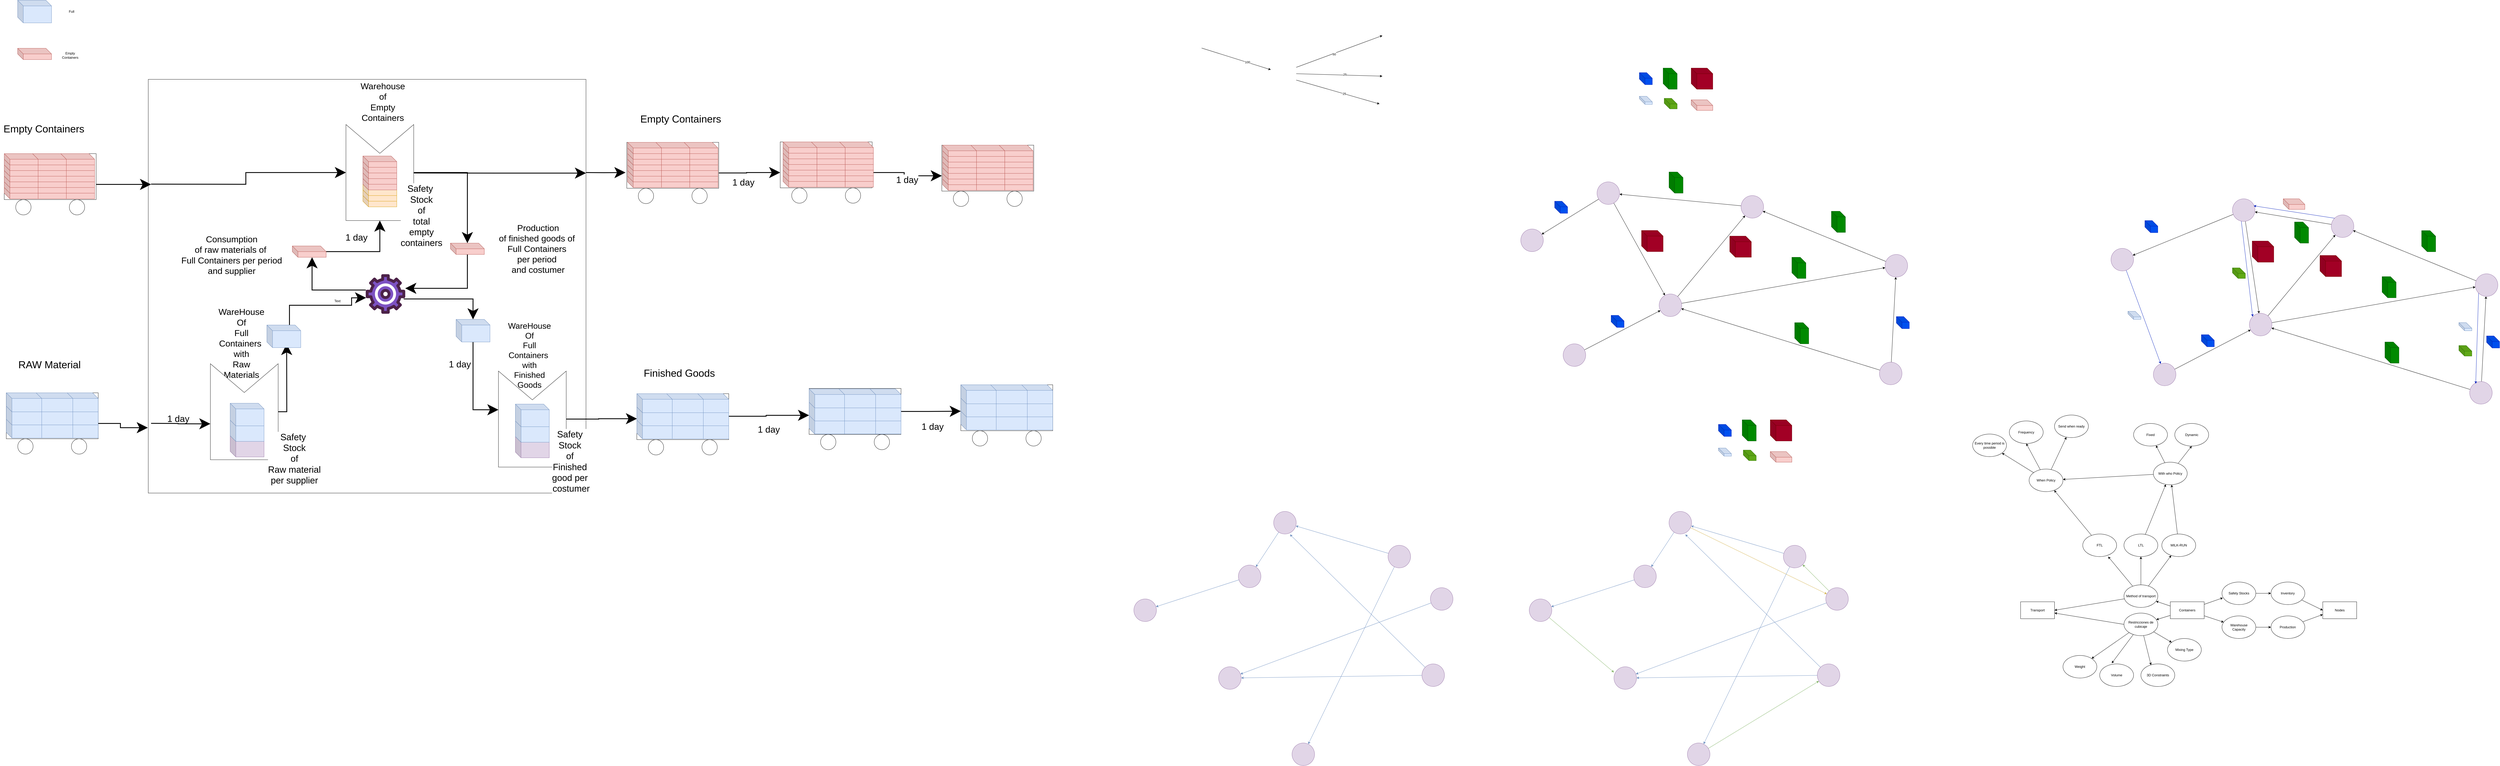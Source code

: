 <mxfile version="24.3.1" type="github">
  <diagram name="Página-1" id="RPSRm-kFG3JXtGDVLyJk">
    <mxGraphModel dx="1320" dy="708" grid="1" gridSize="10" guides="1" tooltips="1" connect="1" arrows="1" fold="1" page="1" pageScale="1" pageWidth="10000" pageHeight="10000" math="0" shadow="0">
      <root>
        <mxCell id="0" />
        <mxCell id="1" parent="0" />
        <mxCell id="FPFo5l5J4VojejFQEZY5-70" value="" style="rounded=0;whiteSpace=wrap;html=1;" parent="1" vertex="1">
          <mxGeometry x="530" y="280" width="1550" height="1465" as="geometry" />
        </mxCell>
        <mxCell id="mJSx3Dz7f0GuxdMOwKDn-1" value="" style="shape=cube;whiteSpace=wrap;html=1;boundedLbl=1;backgroundOutline=1;darkOpacity=0.05;darkOpacity2=0.1;fillColor=#dae8fc;strokeColor=#6c8ebf;" parent="1" vertex="1">
          <mxGeometry x="67.5" width="120" height="80" as="geometry" />
        </mxCell>
        <mxCell id="mJSx3Dz7f0GuxdMOwKDn-2" value="Full" style="text;html=1;align=center;verticalAlign=middle;resizable=0;points=[];autosize=1;strokeColor=none;fillColor=none;" parent="1" vertex="1">
          <mxGeometry x="237.5" y="25" width="40" height="30" as="geometry" />
        </mxCell>
        <mxCell id="mJSx3Dz7f0GuxdMOwKDn-3" value="" style="shape=cube;whiteSpace=wrap;html=1;boundedLbl=1;backgroundOutline=1;darkOpacity=0.05;darkOpacity2=0.1;fillColor=#f8cecc;strokeColor=#b85450;" parent="1" vertex="1">
          <mxGeometry x="67.5" y="170" width="120" height="40" as="geometry" />
        </mxCell>
        <mxCell id="mJSx3Dz7f0GuxdMOwKDn-4" value="Empty&lt;div&gt;Containers&lt;/div&gt;" style="text;html=1;align=center;verticalAlign=middle;resizable=0;points=[];autosize=1;strokeColor=none;fillColor=none;" parent="1" vertex="1">
          <mxGeometry x="212.5" y="175" width="80" height="40" as="geometry" />
        </mxCell>
        <mxCell id="mJSx3Dz7f0GuxdMOwKDn-289" style="rounded=0;orthogonalLoop=1;jettySize=auto;html=1;exitX=1;exitY=0.75;exitDx=0;exitDy=0;" parent="1" source="mJSx3Dz7f0GuxdMOwKDn-8" target="mJSx3Dz7f0GuxdMOwKDn-286" edge="1">
          <mxGeometry relative="1" as="geometry" />
        </mxCell>
        <mxCell id="mJSx3Dz7f0GuxdMOwKDn-296" value="25" style="edgeLabel;html=1;align=center;verticalAlign=middle;resizable=0;points=[];" parent="mJSx3Dz7f0GuxdMOwKDn-289" vertex="1" connectable="0">
          <mxGeometry x="0.15" relative="1" as="geometry">
            <mxPoint as="offset" />
          </mxGeometry>
        </mxCell>
        <mxCell id="mJSx3Dz7f0GuxdMOwKDn-291" style="rounded=0;orthogonalLoop=1;jettySize=auto;html=1;exitX=1;exitY=0.25;exitDx=0;exitDy=0;entryX=0;entryY=0.5;entryDx=0;entryDy=0;" parent="1" source="mJSx3Dz7f0GuxdMOwKDn-8" target="mJSx3Dz7f0GuxdMOwKDn-284" edge="1">
          <mxGeometry relative="1" as="geometry" />
        </mxCell>
        <mxCell id="mJSx3Dz7f0GuxdMOwKDn-294" value="50" style="edgeLabel;html=1;align=center;verticalAlign=middle;resizable=0;points=[];" parent="mJSx3Dz7f0GuxdMOwKDn-291" vertex="1" connectable="0">
          <mxGeometry x="-0.13" y="-2" relative="1" as="geometry">
            <mxPoint as="offset" />
          </mxGeometry>
        </mxCell>
        <mxCell id="mJSx3Dz7f0GuxdMOwKDn-292" style="rounded=0;orthogonalLoop=1;jettySize=auto;html=1;exitX=1;exitY=0.5;exitDx=0;exitDy=0;" parent="1" source="mJSx3Dz7f0GuxdMOwKDn-8" target="mJSx3Dz7f0GuxdMOwKDn-285" edge="1">
          <mxGeometry relative="1" as="geometry" />
        </mxCell>
        <mxCell id="mJSx3Dz7f0GuxdMOwKDn-295" value="25" style="edgeLabel;html=1;align=center;verticalAlign=middle;resizable=0;points=[];" parent="mJSx3Dz7f0GuxdMOwKDn-292" vertex="1" connectable="0">
          <mxGeometry x="0.128" y="2" relative="1" as="geometry">
            <mxPoint as="offset" />
          </mxGeometry>
        </mxCell>
        <mxCell id="mJSx3Dz7f0GuxdMOwKDn-8" value="" style="shape=image;html=1;verticalAlign=top;verticalLabelPosition=bottom;labelBackgroundColor=#ffffff;imageAspect=0;aspect=fixed;image=https://cdn0.iconfinder.com/data/icons/phosphor-thin-vol-2/256/factory-thin-128.png" parent="1" vertex="1">
          <mxGeometry x="4505" y="215" width="90" height="90" as="geometry" />
        </mxCell>
        <mxCell id="mJSx3Dz7f0GuxdMOwKDn-282" style="edgeStyle=orthogonalEdgeStyle;rounded=0;orthogonalLoop=1;jettySize=auto;html=1;exitX=0.96;exitY=0.626;exitDx=0;exitDy=0;exitPerimeter=0;endSize=30;strokeWidth=3;" parent="1" source="mJSx3Dz7f0GuxdMOwKDn-10" target="mJSx3Dz7f0GuxdMOwKDn-36" edge="1">
          <mxGeometry relative="1" as="geometry" />
        </mxCell>
        <mxCell id="mJSx3Dz7f0GuxdMOwKDn-10" value="" style="verticalLabelPosition=bottom;aspect=fixed;html=1;shape=mxgraph.salesforce.manufacturing;" parent="1" vertex="1">
          <mxGeometry x="1300" y="970" width="140" height="140" as="geometry" />
        </mxCell>
        <mxCell id="mJSx3Dz7f0GuxdMOwKDn-26" value="WareHouse&lt;div style=&quot;font-size: 31px;&quot;&gt;Of&lt;/div&gt;&lt;div style=&quot;font-size: 31px;&quot;&gt;Full&lt;/div&gt;&lt;div style=&quot;font-size: 31px;&quot;&gt;Containers&amp;nbsp;&lt;/div&gt;&lt;div style=&quot;font-size: 31px;&quot;&gt;with&lt;/div&gt;&lt;div style=&quot;font-size: 31px;&quot;&gt;Raw&lt;/div&gt;&lt;div style=&quot;font-size: 31px;&quot;&gt;Materials&lt;/div&gt;" style="text;html=1;align=center;verticalAlign=middle;whiteSpace=wrap;rounded=0;fontSize=31;" parent="1" vertex="1">
          <mxGeometry x="810" y="1158.5" width="100" height="113" as="geometry" />
        </mxCell>
        <mxCell id="mJSx3Dz7f0GuxdMOwKDn-27" value="WareHouse&lt;div style=&quot;font-size: 29px;&quot;&gt;Of&lt;/div&gt;&lt;div style=&quot;font-size: 29px;&quot;&gt;Full&lt;/div&gt;&lt;div style=&quot;font-size: 29px;&quot;&gt;Containers&amp;nbsp;&lt;/div&gt;&lt;div style=&quot;font-size: 29px;&quot;&gt;with&lt;/div&gt;&lt;div style=&quot;font-size: 29px;&quot;&gt;Finished&lt;/div&gt;&lt;div style=&quot;font-size: 29px;&quot;&gt;Goods&lt;/div&gt;" style="text;html=1;align=center;verticalAlign=middle;whiteSpace=wrap;rounded=0;fontSize=29;" parent="1" vertex="1">
          <mxGeometry x="1830" y="1200" width="100" height="113" as="geometry" />
        </mxCell>
        <mxCell id="mJSx3Dz7f0GuxdMOwKDn-33" value="" style="group" parent="1" vertex="1" connectable="0">
          <mxGeometry x="750" y="1287" width="240" height="340" as="geometry" />
        </mxCell>
        <mxCell id="mJSx3Dz7f0GuxdMOwKDn-42" style="edgeStyle=orthogonalEdgeStyle;rounded=0;orthogonalLoop=1;jettySize=auto;html=1;strokeWidth=3;jumpSize=30;endSize=30;" parent="mJSx3Dz7f0GuxdMOwKDn-33" source="mJSx3Dz7f0GuxdMOwKDn-5" edge="1">
          <mxGeometry relative="1" as="geometry">
            <mxPoint x="270" y="-70" as="targetPoint" />
          </mxGeometry>
        </mxCell>
        <mxCell id="mJSx3Dz7f0GuxdMOwKDn-5" value="" style="verticalLabelPosition=bottom;align=center;outlineConnect=0;dashed=0;html=1;verticalAlign=top;shape=mxgraph.pid.flow_sensors.weir;" parent="mJSx3Dz7f0GuxdMOwKDn-33" vertex="1">
          <mxGeometry width="240" height="340" as="geometry" />
        </mxCell>
        <mxCell id="mJSx3Dz7f0GuxdMOwKDn-11" value="" style="shape=cube;whiteSpace=wrap;html=1;boundedLbl=1;backgroundOutline=1;darkOpacity=0.05;darkOpacity2=0.1;fillColor=#e1d5e7;strokeColor=#9673a6;" parent="mJSx3Dz7f0GuxdMOwKDn-33" vertex="1">
          <mxGeometry x="70" y="250" width="120" height="80" as="geometry" />
        </mxCell>
        <mxCell id="mJSx3Dz7f0GuxdMOwKDn-12" value="" style="shape=cube;whiteSpace=wrap;html=1;boundedLbl=1;backgroundOutline=1;darkOpacity=0.05;darkOpacity2=0.1;fillColor=#dae8fc;strokeColor=#6c8ebf;" parent="mJSx3Dz7f0GuxdMOwKDn-33" vertex="1">
          <mxGeometry x="70" y="195" width="120" height="80" as="geometry" />
        </mxCell>
        <mxCell id="mJSx3Dz7f0GuxdMOwKDn-13" value="" style="shape=cube;whiteSpace=wrap;html=1;boundedLbl=1;backgroundOutline=1;darkOpacity=0.05;darkOpacity2=0.1;fillColor=#dae8fc;strokeColor=#6c8ebf;" parent="mJSx3Dz7f0GuxdMOwKDn-33" vertex="1">
          <mxGeometry x="70" y="140" width="120" height="80" as="geometry" />
        </mxCell>
        <mxCell id="mJSx3Dz7f0GuxdMOwKDn-43" style="edgeStyle=orthogonalEdgeStyle;rounded=0;orthogonalLoop=1;jettySize=auto;html=1;entryX=0.01;entryY=0.597;entryDx=0;entryDy=0;entryPerimeter=0;endSize=30;strokeWidth=3;" parent="1" source="mJSx3Dz7f0GuxdMOwKDn-35" target="mJSx3Dz7f0GuxdMOwKDn-10" edge="1">
          <mxGeometry relative="1" as="geometry">
            <Array as="points">
              <mxPoint x="1030" y="1080" />
              <mxPoint x="1250" y="1080" />
              <mxPoint x="1250" y="1054" />
            </Array>
          </mxGeometry>
        </mxCell>
        <mxCell id="mJSx3Dz7f0GuxdMOwKDn-35" value="" style="shape=cube;whiteSpace=wrap;html=1;boundedLbl=1;backgroundOutline=1;darkOpacity=0.05;darkOpacity2=0.1;fillColor=#dae8fc;strokeColor=#6c8ebf;" parent="1" vertex="1">
          <mxGeometry x="950" y="1150" width="120" height="80" as="geometry" />
        </mxCell>
        <mxCell id="mJSx3Dz7f0GuxdMOwKDn-49" style="edgeStyle=orthogonalEdgeStyle;rounded=0;orthogonalLoop=1;jettySize=auto;html=1;endSize=30;strokeWidth=3;" parent="1" source="mJSx3Dz7f0GuxdMOwKDn-36" target="mJSx3Dz7f0GuxdMOwKDn-15" edge="1">
          <mxGeometry relative="1" as="geometry">
            <mxPoint x="1750" y="1480.0" as="targetPoint" />
            <Array as="points">
              <mxPoint x="1680" y="1450" />
            </Array>
          </mxGeometry>
        </mxCell>
        <mxCell id="mJSx3Dz7f0GuxdMOwKDn-36" value="" style="shape=cube;whiteSpace=wrap;html=1;boundedLbl=1;backgroundOutline=1;darkOpacity=0.05;darkOpacity2=0.1;fillColor=#dae8fc;strokeColor=#6c8ebf;" parent="1" vertex="1">
          <mxGeometry x="1620" y="1130" width="120" height="80" as="geometry" />
        </mxCell>
        <mxCell id="mJSx3Dz7f0GuxdMOwKDn-45" style="edgeStyle=orthogonalEdgeStyle;rounded=0;orthogonalLoop=1;jettySize=auto;html=1;endSize=30;strokeWidth=3;" parent="1" source="mJSx3Dz7f0GuxdMOwKDn-37" target="mJSx3Dz7f0GuxdMOwKDn-16" edge="1">
          <mxGeometry relative="1" as="geometry" />
        </mxCell>
        <mxCell id="mJSx3Dz7f0GuxdMOwKDn-37" value="" style="shape=cube;whiteSpace=wrap;html=1;boundedLbl=1;backgroundOutline=1;darkOpacity=0.05;darkOpacity2=0.1;fillColor=#f8cecc;strokeColor=#b85450;" parent="1" vertex="1">
          <mxGeometry x="1040" y="870" width="120" height="40" as="geometry" />
        </mxCell>
        <mxCell id="mJSx3Dz7f0GuxdMOwKDn-281" style="edgeStyle=orthogonalEdgeStyle;rounded=0;orthogonalLoop=1;jettySize=auto;html=1;endSize=30;strokeWidth=3;" parent="1" source="mJSx3Dz7f0GuxdMOwKDn-38" target="mJSx3Dz7f0GuxdMOwKDn-10" edge="1">
          <mxGeometry relative="1" as="geometry">
            <Array as="points">
              <mxPoint x="1660" y="1020" />
            </Array>
          </mxGeometry>
        </mxCell>
        <mxCell id="mJSx3Dz7f0GuxdMOwKDn-38" value="" style="shape=cube;whiteSpace=wrap;html=1;boundedLbl=1;backgroundOutline=1;darkOpacity=0.05;darkOpacity2=0.1;fillColor=#f8cecc;strokeColor=#b85450;" parent="1" vertex="1">
          <mxGeometry x="1600" y="860" width="120" height="40" as="geometry" />
        </mxCell>
        <mxCell id="mJSx3Dz7f0GuxdMOwKDn-44" style="edgeStyle=orthogonalEdgeStyle;rounded=0;orthogonalLoop=1;jettySize=auto;html=1;entryX=0;entryY=0;entryDx=70;entryDy=40;entryPerimeter=0;exitX=0.002;exitY=0.4;exitDx=0;exitDy=0;exitPerimeter=0;endSize=30;strokeWidth=3;" parent="1" source="mJSx3Dz7f0GuxdMOwKDn-10" target="mJSx3Dz7f0GuxdMOwKDn-37" edge="1">
          <mxGeometry relative="1" as="geometry">
            <mxPoint x="1340" y="1010" as="sourcePoint" />
          </mxGeometry>
        </mxCell>
        <mxCell id="mJSx3Dz7f0GuxdMOwKDn-46" style="edgeStyle=orthogonalEdgeStyle;rounded=0;orthogonalLoop=1;jettySize=auto;html=1;endSize=30;strokeWidth=3;" parent="1" source="mJSx3Dz7f0GuxdMOwKDn-16" target="mJSx3Dz7f0GuxdMOwKDn-38" edge="1">
          <mxGeometry relative="1" as="geometry" />
        </mxCell>
        <mxCell id="mJSx3Dz7f0GuxdMOwKDn-50" value="Consumption&lt;div style=&quot;font-size: 31px;&quot;&gt;of raw materials of&amp;nbsp;&lt;/div&gt;&lt;div style=&quot;font-size: 31px;&quot;&gt;Full Co&lt;span style=&quot;background-color: initial; font-size: 31px;&quot;&gt;ntainers per period&lt;/span&gt;&lt;/div&gt;&lt;div style=&quot;font-size: 31px;&quot;&gt;&lt;span style=&quot;background-color: initial; font-size: 31px;&quot;&gt;and supplier&lt;/span&gt;&lt;/div&gt;" style="text;html=1;align=center;verticalAlign=middle;resizable=0;points=[];autosize=1;strokeColor=none;fillColor=none;fontSize=31;flipV=1;" parent="1" vertex="1">
          <mxGeometry x="635" y="822" width="380" height="160" as="geometry" />
        </mxCell>
        <mxCell id="mJSx3Dz7f0GuxdMOwKDn-51" value="Production&lt;div style=&quot;font-size: 31px;&quot;&gt;of finished goods of&amp;nbsp;&lt;/div&gt;&lt;div style=&quot;font-size: 31px;&quot;&gt;Full Co&lt;span style=&quot;background-color: initial; font-size: 31px;&quot;&gt;ntainers&amp;nbsp;&lt;/span&gt;&lt;/div&gt;&lt;div style=&quot;font-size: 31px;&quot;&gt;&lt;span style=&quot;background-color: initial; font-size: 31px;&quot;&gt;per period&amp;nbsp;&lt;/span&gt;&lt;/div&gt;&lt;div style=&quot;font-size: 31px;&quot;&gt;&lt;span style=&quot;background-color: initial; font-size: 31px;&quot;&gt;and costumer&lt;/span&gt;&lt;/div&gt;" style="text;html=1;align=center;verticalAlign=middle;resizable=0;points=[];autosize=1;strokeColor=none;fillColor=none;fontSize=31;" parent="1" vertex="1">
          <mxGeometry x="1760" y="780" width="300" height="200" as="geometry" />
        </mxCell>
        <mxCell id="mJSx3Dz7f0GuxdMOwKDn-276" style="edgeStyle=orthogonalEdgeStyle;rounded=0;orthogonalLoop=1;jettySize=auto;html=1;endSize=30;strokeWidth=3;" parent="1" source="mJSx3Dz7f0GuxdMOwKDn-52" target="mJSx3Dz7f0GuxdMOwKDn-116" edge="1">
          <mxGeometry relative="1" as="geometry" />
        </mxCell>
        <mxCell id="mJSx3Dz7f0GuxdMOwKDn-277" style="edgeStyle=orthogonalEdgeStyle;rounded=0;orthogonalLoop=1;jettySize=auto;html=1;endSize=30;strokeWidth=3;" parent="1" source="mJSx3Dz7f0GuxdMOwKDn-116" target="mJSx3Dz7f0GuxdMOwKDn-141" edge="1">
          <mxGeometry relative="1" as="geometry" />
        </mxCell>
        <mxCell id="mJSx3Dz7f0GuxdMOwKDn-278" style="edgeStyle=orthogonalEdgeStyle;rounded=0;orthogonalLoop=1;jettySize=auto;html=1;entryX=0.005;entryY=0.629;entryDx=0;entryDy=0;entryPerimeter=0;endSize=30;strokeWidth=3;" parent="1" source="mJSx3Dz7f0GuxdMOwKDn-15" target="mJSx3Dz7f0GuxdMOwKDn-110" edge="1">
          <mxGeometry relative="1" as="geometry" />
        </mxCell>
        <mxCell id="mJSx3Dz7f0GuxdMOwKDn-279" style="edgeStyle=orthogonalEdgeStyle;rounded=0;orthogonalLoop=1;jettySize=auto;html=1;entryX=0;entryY=0;entryDx=0;entryDy=47.368;entryPerimeter=0;endSize=30;strokeWidth=3;" parent="1" source="mJSx3Dz7f0GuxdMOwKDn-101" target="mJSx3Dz7f0GuxdMOwKDn-178" edge="1">
          <mxGeometry relative="1" as="geometry" />
        </mxCell>
        <mxCell id="mJSx3Dz7f0GuxdMOwKDn-280" style="edgeStyle=orthogonalEdgeStyle;rounded=0;orthogonalLoop=1;jettySize=auto;html=1;entryX=0;entryY=0;entryDx=0;entryDy=47.368;entryPerimeter=0;endSize=30;strokeWidth=3;" parent="1" source="mJSx3Dz7f0GuxdMOwKDn-170" target="mJSx3Dz7f0GuxdMOwKDn-192" edge="1">
          <mxGeometry relative="1" as="geometry" />
        </mxCell>
        <mxCell id="mJSx3Dz7f0GuxdMOwKDn-287" style="rounded=0;orthogonalLoop=1;jettySize=auto;html=1;strokeColor=default;" parent="1" source="mJSx3Dz7f0GuxdMOwKDn-283" target="mJSx3Dz7f0GuxdMOwKDn-8" edge="1">
          <mxGeometry relative="1" as="geometry" />
        </mxCell>
        <mxCell id="mJSx3Dz7f0GuxdMOwKDn-293" value="100" style="edgeLabel;html=1;align=center;verticalAlign=middle;resizable=0;points=[];" parent="mJSx3Dz7f0GuxdMOwKDn-287" vertex="1" connectable="0">
          <mxGeometry x="0.317" y="1" relative="1" as="geometry">
            <mxPoint as="offset" />
          </mxGeometry>
        </mxCell>
        <mxCell id="mJSx3Dz7f0GuxdMOwKDn-283" value="" style="shape=image;html=1;verticalAlign=top;verticalLabelPosition=bottom;labelBackgroundColor=#ffffff;imageAspect=0;aspect=fixed;image=https://cdn0.iconfinder.com/data/icons/phosphor-thin-vol-2/256/factory-thin-128.png" parent="1" vertex="1">
          <mxGeometry x="4170" y="110" width="90" height="90" as="geometry" />
        </mxCell>
        <mxCell id="mJSx3Dz7f0GuxdMOwKDn-284" value="" style="shape=image;html=1;verticalAlign=top;verticalLabelPosition=bottom;labelBackgroundColor=#ffffff;imageAspect=0;aspect=fixed;image=https://cdn0.iconfinder.com/data/icons/phosphor-thin-vol-2/256/factory-thin-128.png" parent="1" vertex="1">
          <mxGeometry x="4900" y="80" width="90" height="90" as="geometry" />
        </mxCell>
        <mxCell id="mJSx3Dz7f0GuxdMOwKDn-285" value="" style="shape=image;html=1;verticalAlign=top;verticalLabelPosition=bottom;labelBackgroundColor=#ffffff;imageAspect=0;aspect=fixed;image=https://cdn0.iconfinder.com/data/icons/phosphor-thin-vol-2/256/factory-thin-128.png" parent="1" vertex="1">
          <mxGeometry x="4900" y="225" width="90" height="90" as="geometry" />
        </mxCell>
        <mxCell id="mJSx3Dz7f0GuxdMOwKDn-286" value="" style="shape=image;html=1;verticalAlign=top;verticalLabelPosition=bottom;labelBackgroundColor=#ffffff;imageAspect=0;aspect=fixed;image=https://cdn0.iconfinder.com/data/icons/phosphor-thin-vol-2/256/factory-thin-128.png" parent="1" vertex="1">
          <mxGeometry x="4890" y="335" width="90" height="90" as="geometry" />
        </mxCell>
        <mxCell id="mJSx3Dz7f0GuxdMOwKDn-248" value="" style="verticalLabelPosition=bottom;outlineConnect=0;align=center;dashed=0;html=1;verticalAlign=top;shape=mxgraph.pid.misc.box_truck;" parent="1" vertex="1">
          <mxGeometry x="20" y="543" width="325.5" height="217" as="geometry" />
        </mxCell>
        <mxCell id="mJSx3Dz7f0GuxdMOwKDn-52" value="" style="verticalLabelPosition=bottom;outlineConnect=0;align=center;dashed=0;html=1;verticalAlign=top;shape=mxgraph.pid.misc.box_truck;" parent="1" vertex="1">
          <mxGeometry x="2224.5" y="503" width="325.5" height="217" as="geometry" />
        </mxCell>
        <mxCell id="mJSx3Dz7f0GuxdMOwKDn-116" value="" style="verticalLabelPosition=bottom;outlineConnect=0;align=center;dashed=0;html=1;verticalAlign=top;shape=mxgraph.pid.misc.box_truck;container=0;" parent="1" vertex="1">
          <mxGeometry x="2767.75" y="501.5" width="325.5" height="217" as="geometry" />
        </mxCell>
        <mxCell id="mJSx3Dz7f0GuxdMOwKDn-141" value="" style="verticalLabelPosition=bottom;outlineConnect=0;align=center;dashed=0;html=1;verticalAlign=top;shape=mxgraph.pid.misc.box_truck;container=0;" parent="1" vertex="1">
          <mxGeometry x="3340" y="513" width="325.5" height="217" as="geometry" />
        </mxCell>
        <mxCell id="mJSx3Dz7f0GuxdMOwKDn-249" value="" style="shape=cube;whiteSpace=wrap;html=1;boundedLbl=1;backgroundOutline=1;darkOpacity=0.05;darkOpacity2=0.1;fillColor=#f8cecc;strokeColor=#b85450;container=0;" parent="1" vertex="1">
          <mxGeometry x="220" y="663" width="120" height="40" as="geometry" />
        </mxCell>
        <mxCell id="mJSx3Dz7f0GuxdMOwKDn-250" value="" style="shape=cube;whiteSpace=wrap;html=1;boundedLbl=1;backgroundOutline=1;darkOpacity=0.05;darkOpacity2=0.1;fillColor=#f8cecc;strokeColor=#b85450;container=0;" parent="1" vertex="1">
          <mxGeometry x="220" y="643" width="120" height="40" as="geometry" />
        </mxCell>
        <mxCell id="mJSx3Dz7f0GuxdMOwKDn-251" value="" style="shape=cube;whiteSpace=wrap;html=1;boundedLbl=1;backgroundOutline=1;darkOpacity=0.05;darkOpacity2=0.1;fillColor=#f8cecc;strokeColor=#b85450;container=0;" parent="1" vertex="1">
          <mxGeometry x="220" y="623" width="120" height="40" as="geometry" />
        </mxCell>
        <mxCell id="mJSx3Dz7f0GuxdMOwKDn-252" value="" style="shape=cube;whiteSpace=wrap;html=1;boundedLbl=1;backgroundOutline=1;darkOpacity=0.05;darkOpacity2=0.1;fillColor=#f8cecc;strokeColor=#b85450;container=0;" parent="1" vertex="1">
          <mxGeometry x="220" y="603" width="120" height="40" as="geometry" />
        </mxCell>
        <mxCell id="mJSx3Dz7f0GuxdMOwKDn-253" value="" style="shape=cube;whiteSpace=wrap;html=1;boundedLbl=1;backgroundOutline=1;darkOpacity=0.05;darkOpacity2=0.1;fillColor=#f8cecc;strokeColor=#b85450;container=0;" parent="1" vertex="1">
          <mxGeometry x="220" y="583" width="120" height="40" as="geometry" />
        </mxCell>
        <mxCell id="mJSx3Dz7f0GuxdMOwKDn-254" value="" style="shape=cube;whiteSpace=wrap;html=1;boundedLbl=1;backgroundOutline=1;darkOpacity=0.05;darkOpacity2=0.1;fillColor=#f8cecc;strokeColor=#b85450;container=0;" parent="1" vertex="1">
          <mxGeometry x="220" y="563" width="120" height="40" as="geometry" />
        </mxCell>
        <mxCell id="mJSx3Dz7f0GuxdMOwKDn-255" value="" style="shape=cube;whiteSpace=wrap;html=1;boundedLbl=1;backgroundOutline=1;darkOpacity=0.05;darkOpacity2=0.1;fillColor=#f8cecc;strokeColor=#b85450;container=0;" parent="1" vertex="1">
          <mxGeometry x="220" y="543" width="120" height="40" as="geometry" />
        </mxCell>
        <mxCell id="mJSx3Dz7f0GuxdMOwKDn-257" value="" style="shape=cube;whiteSpace=wrap;html=1;boundedLbl=1;backgroundOutline=1;darkOpacity=0.05;darkOpacity2=0.1;fillColor=#f8cecc;strokeColor=#b85450;container=0;" parent="1" vertex="1">
          <mxGeometry x="120" y="663" width="120" height="40" as="geometry" />
        </mxCell>
        <mxCell id="mJSx3Dz7f0GuxdMOwKDn-258" value="" style="shape=cube;whiteSpace=wrap;html=1;boundedLbl=1;backgroundOutline=1;darkOpacity=0.05;darkOpacity2=0.1;fillColor=#f8cecc;strokeColor=#b85450;container=0;" parent="1" vertex="1">
          <mxGeometry x="120" y="643" width="120" height="40" as="geometry" />
        </mxCell>
        <mxCell id="mJSx3Dz7f0GuxdMOwKDn-259" value="" style="shape=cube;whiteSpace=wrap;html=1;boundedLbl=1;backgroundOutline=1;darkOpacity=0.05;darkOpacity2=0.1;fillColor=#f8cecc;strokeColor=#b85450;container=0;" parent="1" vertex="1">
          <mxGeometry x="120" y="623" width="120" height="40" as="geometry" />
        </mxCell>
        <mxCell id="mJSx3Dz7f0GuxdMOwKDn-260" value="" style="shape=cube;whiteSpace=wrap;html=1;boundedLbl=1;backgroundOutline=1;darkOpacity=0.05;darkOpacity2=0.1;fillColor=#f8cecc;strokeColor=#b85450;container=0;" parent="1" vertex="1">
          <mxGeometry x="120" y="603" width="120" height="40" as="geometry" />
        </mxCell>
        <mxCell id="mJSx3Dz7f0GuxdMOwKDn-261" value="" style="shape=cube;whiteSpace=wrap;html=1;boundedLbl=1;backgroundOutline=1;darkOpacity=0.05;darkOpacity2=0.1;fillColor=#f8cecc;strokeColor=#b85450;container=0;" parent="1" vertex="1">
          <mxGeometry x="120" y="583" width="120" height="40" as="geometry" />
        </mxCell>
        <mxCell id="mJSx3Dz7f0GuxdMOwKDn-262" value="" style="shape=cube;whiteSpace=wrap;html=1;boundedLbl=1;backgroundOutline=1;darkOpacity=0.05;darkOpacity2=0.1;fillColor=#f8cecc;strokeColor=#b85450;container=0;" parent="1" vertex="1">
          <mxGeometry x="120" y="563" width="120" height="40" as="geometry" />
        </mxCell>
        <mxCell id="mJSx3Dz7f0GuxdMOwKDn-263" value="" style="shape=cube;whiteSpace=wrap;html=1;boundedLbl=1;backgroundOutline=1;darkOpacity=0.05;darkOpacity2=0.1;fillColor=#f8cecc;strokeColor=#b85450;container=0;" parent="1" vertex="1">
          <mxGeometry x="120" y="543" width="120" height="40" as="geometry" />
        </mxCell>
        <mxCell id="mJSx3Dz7f0GuxdMOwKDn-265" value="" style="shape=cube;whiteSpace=wrap;html=1;boundedLbl=1;backgroundOutline=1;darkOpacity=0.05;darkOpacity2=0.1;fillColor=#f8cecc;strokeColor=#b85450;container=0;" parent="1" vertex="1">
          <mxGeometry x="20" y="663" width="120" height="40" as="geometry" />
        </mxCell>
        <mxCell id="mJSx3Dz7f0GuxdMOwKDn-266" value="" style="shape=cube;whiteSpace=wrap;html=1;boundedLbl=1;backgroundOutline=1;darkOpacity=0.05;darkOpacity2=0.1;fillColor=#f8cecc;strokeColor=#b85450;container=0;" parent="1" vertex="1">
          <mxGeometry x="20" y="643" width="120" height="40" as="geometry" />
        </mxCell>
        <mxCell id="mJSx3Dz7f0GuxdMOwKDn-267" value="" style="shape=cube;whiteSpace=wrap;html=1;boundedLbl=1;backgroundOutline=1;darkOpacity=0.05;darkOpacity2=0.1;fillColor=#f8cecc;strokeColor=#b85450;container=0;" parent="1" vertex="1">
          <mxGeometry x="20" y="623" width="120" height="40" as="geometry" />
        </mxCell>
        <mxCell id="mJSx3Dz7f0GuxdMOwKDn-268" value="" style="shape=cube;whiteSpace=wrap;html=1;boundedLbl=1;backgroundOutline=1;darkOpacity=0.05;darkOpacity2=0.1;fillColor=#f8cecc;strokeColor=#b85450;container=0;" parent="1" vertex="1">
          <mxGeometry x="20" y="603" width="120" height="40" as="geometry" />
        </mxCell>
        <mxCell id="mJSx3Dz7f0GuxdMOwKDn-269" value="" style="shape=cube;whiteSpace=wrap;html=1;boundedLbl=1;backgroundOutline=1;darkOpacity=0.05;darkOpacity2=0.1;fillColor=#f8cecc;strokeColor=#b85450;container=0;" parent="1" vertex="1">
          <mxGeometry x="20" y="583" width="120" height="40" as="geometry" />
        </mxCell>
        <mxCell id="mJSx3Dz7f0GuxdMOwKDn-270" value="" style="shape=cube;whiteSpace=wrap;html=1;boundedLbl=1;backgroundOutline=1;darkOpacity=0.05;darkOpacity2=0.1;fillColor=#f8cecc;strokeColor=#b85450;container=0;" parent="1" vertex="1">
          <mxGeometry x="20" y="563" width="120" height="40" as="geometry" />
        </mxCell>
        <mxCell id="mJSx3Dz7f0GuxdMOwKDn-271" value="" style="shape=cube;whiteSpace=wrap;html=1;boundedLbl=1;backgroundOutline=1;darkOpacity=0.05;darkOpacity2=0.1;fillColor=#f8cecc;strokeColor=#b85450;container=0;" parent="1" vertex="1">
          <mxGeometry x="20" y="543" width="120" height="40" as="geometry" />
        </mxCell>
        <mxCell id="mJSx3Dz7f0GuxdMOwKDn-16" value="" style="verticalLabelPosition=bottom;align=center;outlineConnect=0;dashed=0;html=1;verticalAlign=top;shape=mxgraph.pid.flow_sensors.weir;" parent="1" vertex="1">
          <mxGeometry x="1230" y="440" width="240" height="340" as="geometry" />
        </mxCell>
        <mxCell id="mJSx3Dz7f0GuxdMOwKDn-18" value="" style="shape=cube;whiteSpace=wrap;html=1;boundedLbl=1;backgroundOutline=1;darkOpacity=0.05;darkOpacity2=0.1;fillColor=#ffe6cc;strokeColor=#d79b00;" parent="1" vertex="1">
          <mxGeometry x="1290" y="691.5" width="120" height="40" as="geometry" />
        </mxCell>
        <mxCell id="mJSx3Dz7f0GuxdMOwKDn-19" value="" style="shape=cube;whiteSpace=wrap;html=1;boundedLbl=1;backgroundOutline=1;darkOpacity=0.05;darkOpacity2=0.1;fillColor=#ffe6cc;strokeColor=#d79b00;" parent="1" vertex="1">
          <mxGeometry x="1290" y="671.5" width="120" height="40" as="geometry" />
        </mxCell>
        <mxCell id="mJSx3Dz7f0GuxdMOwKDn-20" value="" style="shape=cube;whiteSpace=wrap;html=1;boundedLbl=1;backgroundOutline=1;darkOpacity=0.05;darkOpacity2=0.1;fillColor=#ffe6cc;strokeColor=#d79b00;" parent="1" vertex="1">
          <mxGeometry x="1290" y="651.5" width="120" height="40" as="geometry" />
        </mxCell>
        <mxCell id="mJSx3Dz7f0GuxdMOwKDn-21" value="" style="shape=cube;whiteSpace=wrap;html=1;boundedLbl=1;backgroundOutline=1;darkOpacity=0.05;darkOpacity2=0.1;fillColor=#f8cecc;strokeColor=#b85450;" parent="1" vertex="1">
          <mxGeometry x="1290" y="631.5" width="120" height="40" as="geometry" />
        </mxCell>
        <mxCell id="mJSx3Dz7f0GuxdMOwKDn-22" value="" style="shape=cube;whiteSpace=wrap;html=1;boundedLbl=1;backgroundOutline=1;darkOpacity=0.05;darkOpacity2=0.1;fillColor=#f8cecc;strokeColor=#b85450;" parent="1" vertex="1">
          <mxGeometry x="1290" y="611.5" width="120" height="40" as="geometry" />
        </mxCell>
        <mxCell id="mJSx3Dz7f0GuxdMOwKDn-23" value="" style="shape=cube;whiteSpace=wrap;html=1;boundedLbl=1;backgroundOutline=1;darkOpacity=0.05;darkOpacity2=0.1;fillColor=#f8cecc;strokeColor=#b85450;" parent="1" vertex="1">
          <mxGeometry x="1290" y="591.5" width="120" height="40" as="geometry" />
        </mxCell>
        <mxCell id="mJSx3Dz7f0GuxdMOwKDn-24" value="" style="shape=cube;whiteSpace=wrap;html=1;boundedLbl=1;backgroundOutline=1;darkOpacity=0.05;darkOpacity2=0.1;fillColor=#f8cecc;strokeColor=#b85450;" parent="1" vertex="1">
          <mxGeometry x="1290" y="571.5" width="120" height="40" as="geometry" />
        </mxCell>
        <mxCell id="mJSx3Dz7f0GuxdMOwKDn-25" value="" style="shape=cube;whiteSpace=wrap;html=1;boundedLbl=1;backgroundOutline=1;darkOpacity=0.05;darkOpacity2=0.1;fillColor=#f8cecc;strokeColor=#b85450;" parent="1" vertex="1">
          <mxGeometry x="1290" y="551.5" width="120" height="40" as="geometry" />
        </mxCell>
        <mxCell id="mJSx3Dz7f0GuxdMOwKDn-39" value="Warehouse&lt;div style=&quot;font-size: 31px;&quot;&gt;of&lt;/div&gt;&lt;div style=&quot;font-size: 31px;&quot;&gt;Empty&lt;/div&gt;&lt;div style=&quot;font-size: 31px;&quot;&gt;Containers&lt;/div&gt;" style="text;html=1;align=center;verticalAlign=middle;resizable=0;points=[];autosize=1;strokeColor=none;fillColor=none;fontSize=31;" parent="1" vertex="1">
          <mxGeometry x="1270" y="280" width="180" height="160" as="geometry" />
        </mxCell>
        <mxCell id="FPFo5l5J4VojejFQEZY5-5" value="" style="shape=cube;whiteSpace=wrap;html=1;boundedLbl=1;backgroundOutline=1;darkOpacity=0.05;darkOpacity2=0.1;fillColor=#f8cecc;strokeColor=#b85450;container=0;" parent="1" vertex="1">
          <mxGeometry x="2427.25" y="623" width="120" height="40" as="geometry" />
        </mxCell>
        <mxCell id="FPFo5l5J4VojejFQEZY5-6" value="" style="shape=cube;whiteSpace=wrap;html=1;boundedLbl=1;backgroundOutline=1;darkOpacity=0.05;darkOpacity2=0.1;fillColor=#f8cecc;strokeColor=#b85450;container=0;" parent="1" vertex="1">
          <mxGeometry x="2427.25" y="603" width="120" height="40" as="geometry" />
        </mxCell>
        <mxCell id="FPFo5l5J4VojejFQEZY5-7" value="" style="shape=cube;whiteSpace=wrap;html=1;boundedLbl=1;backgroundOutline=1;darkOpacity=0.05;darkOpacity2=0.1;fillColor=#f8cecc;strokeColor=#b85450;container=0;" parent="1" vertex="1">
          <mxGeometry x="2427.25" y="583" width="120" height="40" as="geometry" />
        </mxCell>
        <mxCell id="FPFo5l5J4VojejFQEZY5-8" value="" style="shape=cube;whiteSpace=wrap;html=1;boundedLbl=1;backgroundOutline=1;darkOpacity=0.05;darkOpacity2=0.1;fillColor=#f8cecc;strokeColor=#b85450;container=0;" parent="1" vertex="1">
          <mxGeometry x="2427.25" y="563" width="120" height="40" as="geometry" />
        </mxCell>
        <mxCell id="FPFo5l5J4VojejFQEZY5-9" value="" style="shape=cube;whiteSpace=wrap;html=1;boundedLbl=1;backgroundOutline=1;darkOpacity=0.05;darkOpacity2=0.1;fillColor=#f8cecc;strokeColor=#b85450;container=0;" parent="1" vertex="1">
          <mxGeometry x="2427.25" y="543" width="120" height="40" as="geometry" />
        </mxCell>
        <mxCell id="FPFo5l5J4VojejFQEZY5-10" value="" style="shape=cube;whiteSpace=wrap;html=1;boundedLbl=1;backgroundOutline=1;darkOpacity=0.05;darkOpacity2=0.1;fillColor=#f8cecc;strokeColor=#b85450;container=0;" parent="1" vertex="1">
          <mxGeometry x="2427.25" y="523" width="120" height="40" as="geometry" />
        </mxCell>
        <mxCell id="FPFo5l5J4VojejFQEZY5-11" value="" style="shape=cube;whiteSpace=wrap;html=1;boundedLbl=1;backgroundOutline=1;darkOpacity=0.05;darkOpacity2=0.1;fillColor=#f8cecc;strokeColor=#b85450;container=0;" parent="1" vertex="1">
          <mxGeometry x="2427.25" y="503" width="120" height="40" as="geometry" />
        </mxCell>
        <mxCell id="FPFo5l5J4VojejFQEZY5-12" value="" style="shape=cube;whiteSpace=wrap;html=1;boundedLbl=1;backgroundOutline=1;darkOpacity=0.05;darkOpacity2=0.1;fillColor=#f8cecc;strokeColor=#b85450;container=0;" parent="1" vertex="1">
          <mxGeometry x="2327.25" y="623" width="120" height="40" as="geometry" />
        </mxCell>
        <mxCell id="FPFo5l5J4VojejFQEZY5-13" value="" style="shape=cube;whiteSpace=wrap;html=1;boundedLbl=1;backgroundOutline=1;darkOpacity=0.05;darkOpacity2=0.1;fillColor=#f8cecc;strokeColor=#b85450;container=0;" parent="1" vertex="1">
          <mxGeometry x="2327.25" y="603" width="120" height="40" as="geometry" />
        </mxCell>
        <mxCell id="FPFo5l5J4VojejFQEZY5-14" value="" style="shape=cube;whiteSpace=wrap;html=1;boundedLbl=1;backgroundOutline=1;darkOpacity=0.05;darkOpacity2=0.1;fillColor=#f8cecc;strokeColor=#b85450;container=0;" parent="1" vertex="1">
          <mxGeometry x="2327.25" y="583" width="120" height="40" as="geometry" />
        </mxCell>
        <mxCell id="FPFo5l5J4VojejFQEZY5-15" value="" style="shape=cube;whiteSpace=wrap;html=1;boundedLbl=1;backgroundOutline=1;darkOpacity=0.05;darkOpacity2=0.1;fillColor=#f8cecc;strokeColor=#b85450;container=0;" parent="1" vertex="1">
          <mxGeometry x="2327.25" y="563" width="120" height="40" as="geometry" />
        </mxCell>
        <mxCell id="FPFo5l5J4VojejFQEZY5-16" value="" style="shape=cube;whiteSpace=wrap;html=1;boundedLbl=1;backgroundOutline=1;darkOpacity=0.05;darkOpacity2=0.1;fillColor=#f8cecc;strokeColor=#b85450;container=0;" parent="1" vertex="1">
          <mxGeometry x="2327.25" y="543" width="120" height="40" as="geometry" />
        </mxCell>
        <mxCell id="FPFo5l5J4VojejFQEZY5-17" value="" style="shape=cube;whiteSpace=wrap;html=1;boundedLbl=1;backgroundOutline=1;darkOpacity=0.05;darkOpacity2=0.1;fillColor=#f8cecc;strokeColor=#b85450;container=0;" parent="1" vertex="1">
          <mxGeometry x="2327.25" y="523" width="120" height="40" as="geometry" />
        </mxCell>
        <mxCell id="FPFo5l5J4VojejFQEZY5-18" value="" style="shape=cube;whiteSpace=wrap;html=1;boundedLbl=1;backgroundOutline=1;darkOpacity=0.05;darkOpacity2=0.1;fillColor=#f8cecc;strokeColor=#b85450;container=0;" parent="1" vertex="1">
          <mxGeometry x="2327.25" y="503" width="120" height="40" as="geometry" />
        </mxCell>
        <mxCell id="FPFo5l5J4VojejFQEZY5-19" value="" style="shape=cube;whiteSpace=wrap;html=1;boundedLbl=1;backgroundOutline=1;darkOpacity=0.05;darkOpacity2=0.1;fillColor=#f8cecc;strokeColor=#b85450;container=0;" parent="1" vertex="1">
          <mxGeometry x="2227.25" y="623" width="120" height="40" as="geometry" />
        </mxCell>
        <mxCell id="FPFo5l5J4VojejFQEZY5-20" value="" style="shape=cube;whiteSpace=wrap;html=1;boundedLbl=1;backgroundOutline=1;darkOpacity=0.05;darkOpacity2=0.1;fillColor=#f8cecc;strokeColor=#b85450;container=0;" parent="1" vertex="1">
          <mxGeometry x="2227.25" y="603" width="120" height="40" as="geometry" />
        </mxCell>
        <mxCell id="FPFo5l5J4VojejFQEZY5-21" value="" style="shape=cube;whiteSpace=wrap;html=1;boundedLbl=1;backgroundOutline=1;darkOpacity=0.05;darkOpacity2=0.1;fillColor=#f8cecc;strokeColor=#b85450;container=0;" parent="1" vertex="1">
          <mxGeometry x="2227.25" y="583" width="120" height="40" as="geometry" />
        </mxCell>
        <mxCell id="FPFo5l5J4VojejFQEZY5-22" value="" style="shape=cube;whiteSpace=wrap;html=1;boundedLbl=1;backgroundOutline=1;darkOpacity=0.05;darkOpacity2=0.1;fillColor=#f8cecc;strokeColor=#b85450;container=0;" parent="1" vertex="1">
          <mxGeometry x="2227.25" y="563" width="120" height="40" as="geometry" />
        </mxCell>
        <mxCell id="FPFo5l5J4VojejFQEZY5-23" value="" style="shape=cube;whiteSpace=wrap;html=1;boundedLbl=1;backgroundOutline=1;darkOpacity=0.05;darkOpacity2=0.1;fillColor=#f8cecc;strokeColor=#b85450;container=0;" parent="1" vertex="1">
          <mxGeometry x="2227.25" y="543" width="120" height="40" as="geometry" />
        </mxCell>
        <mxCell id="FPFo5l5J4VojejFQEZY5-24" value="" style="shape=cube;whiteSpace=wrap;html=1;boundedLbl=1;backgroundOutline=1;darkOpacity=0.05;darkOpacity2=0.1;fillColor=#f8cecc;strokeColor=#b85450;container=0;" parent="1" vertex="1">
          <mxGeometry x="2227.25" y="523" width="120" height="40" as="geometry" />
        </mxCell>
        <mxCell id="FPFo5l5J4VojejFQEZY5-25" value="" style="shape=cube;whiteSpace=wrap;html=1;boundedLbl=1;backgroundOutline=1;darkOpacity=0.05;darkOpacity2=0.1;fillColor=#f8cecc;strokeColor=#b85450;container=0;" parent="1" vertex="1">
          <mxGeometry x="2227.25" y="503" width="120" height="40" as="geometry" />
        </mxCell>
        <mxCell id="FPFo5l5J4VojejFQEZY5-27" value="" style="shape=cube;whiteSpace=wrap;html=1;boundedLbl=1;backgroundOutline=1;darkOpacity=0.05;darkOpacity2=0.1;fillColor=#f8cecc;strokeColor=#b85450;container=0;" parent="1" vertex="1">
          <mxGeometry x="2977.75" y="621.5" width="120" height="40" as="geometry" />
        </mxCell>
        <mxCell id="FPFo5l5J4VojejFQEZY5-28" value="" style="shape=cube;whiteSpace=wrap;html=1;boundedLbl=1;backgroundOutline=1;darkOpacity=0.05;darkOpacity2=0.1;fillColor=#f8cecc;strokeColor=#b85450;container=0;" parent="1" vertex="1">
          <mxGeometry x="2977.75" y="601.5" width="120" height="40" as="geometry" />
        </mxCell>
        <mxCell id="FPFo5l5J4VojejFQEZY5-29" value="" style="shape=cube;whiteSpace=wrap;html=1;boundedLbl=1;backgroundOutline=1;darkOpacity=0.05;darkOpacity2=0.1;fillColor=#f8cecc;strokeColor=#b85450;container=0;" parent="1" vertex="1">
          <mxGeometry x="2977.75" y="581.5" width="120" height="40" as="geometry" />
        </mxCell>
        <mxCell id="FPFo5l5J4VojejFQEZY5-30" value="" style="shape=cube;whiteSpace=wrap;html=1;boundedLbl=1;backgroundOutline=1;darkOpacity=0.05;darkOpacity2=0.1;fillColor=#f8cecc;strokeColor=#b85450;container=0;" parent="1" vertex="1">
          <mxGeometry x="2977.75" y="561.5" width="120" height="40" as="geometry" />
        </mxCell>
        <mxCell id="FPFo5l5J4VojejFQEZY5-31" value="" style="shape=cube;whiteSpace=wrap;html=1;boundedLbl=1;backgroundOutline=1;darkOpacity=0.05;darkOpacity2=0.1;fillColor=#f8cecc;strokeColor=#b85450;container=0;" parent="1" vertex="1">
          <mxGeometry x="2977.75" y="541.5" width="120" height="40" as="geometry" />
        </mxCell>
        <mxCell id="FPFo5l5J4VojejFQEZY5-32" value="" style="shape=cube;whiteSpace=wrap;html=1;boundedLbl=1;backgroundOutline=1;darkOpacity=0.05;darkOpacity2=0.1;fillColor=#f8cecc;strokeColor=#b85450;container=0;" parent="1" vertex="1">
          <mxGeometry x="2977.75" y="521.5" width="120" height="40" as="geometry" />
        </mxCell>
        <mxCell id="FPFo5l5J4VojejFQEZY5-33" value="" style="shape=cube;whiteSpace=wrap;html=1;boundedLbl=1;backgroundOutline=1;darkOpacity=0.05;darkOpacity2=0.1;fillColor=#f8cecc;strokeColor=#b85450;container=0;" parent="1" vertex="1">
          <mxGeometry x="2977.75" y="501.5" width="120" height="40" as="geometry" />
        </mxCell>
        <mxCell id="FPFo5l5J4VojejFQEZY5-34" value="" style="shape=cube;whiteSpace=wrap;html=1;boundedLbl=1;backgroundOutline=1;darkOpacity=0.05;darkOpacity2=0.1;fillColor=#f8cecc;strokeColor=#b85450;container=0;" parent="1" vertex="1">
          <mxGeometry x="2877.75" y="621.5" width="120" height="40" as="geometry" />
        </mxCell>
        <mxCell id="FPFo5l5J4VojejFQEZY5-35" value="" style="shape=cube;whiteSpace=wrap;html=1;boundedLbl=1;backgroundOutline=1;darkOpacity=0.05;darkOpacity2=0.1;fillColor=#f8cecc;strokeColor=#b85450;container=0;" parent="1" vertex="1">
          <mxGeometry x="2877.75" y="601.5" width="120" height="40" as="geometry" />
        </mxCell>
        <mxCell id="FPFo5l5J4VojejFQEZY5-36" value="" style="shape=cube;whiteSpace=wrap;html=1;boundedLbl=1;backgroundOutline=1;darkOpacity=0.05;darkOpacity2=0.1;fillColor=#f8cecc;strokeColor=#b85450;container=0;" parent="1" vertex="1">
          <mxGeometry x="2877.75" y="581.5" width="120" height="40" as="geometry" />
        </mxCell>
        <mxCell id="FPFo5l5J4VojejFQEZY5-37" value="" style="shape=cube;whiteSpace=wrap;html=1;boundedLbl=1;backgroundOutline=1;darkOpacity=0.05;darkOpacity2=0.1;fillColor=#f8cecc;strokeColor=#b85450;container=0;" parent="1" vertex="1">
          <mxGeometry x="2877.75" y="561.5" width="120" height="40" as="geometry" />
        </mxCell>
        <mxCell id="FPFo5l5J4VojejFQEZY5-38" value="" style="shape=cube;whiteSpace=wrap;html=1;boundedLbl=1;backgroundOutline=1;darkOpacity=0.05;darkOpacity2=0.1;fillColor=#f8cecc;strokeColor=#b85450;container=0;" parent="1" vertex="1">
          <mxGeometry x="2877.75" y="541.5" width="120" height="40" as="geometry" />
        </mxCell>
        <mxCell id="FPFo5l5J4VojejFQEZY5-39" value="" style="shape=cube;whiteSpace=wrap;html=1;boundedLbl=1;backgroundOutline=1;darkOpacity=0.05;darkOpacity2=0.1;fillColor=#f8cecc;strokeColor=#b85450;container=0;" parent="1" vertex="1">
          <mxGeometry x="2877.75" y="521.5" width="120" height="40" as="geometry" />
        </mxCell>
        <mxCell id="FPFo5l5J4VojejFQEZY5-40" value="" style="shape=cube;whiteSpace=wrap;html=1;boundedLbl=1;backgroundOutline=1;darkOpacity=0.05;darkOpacity2=0.1;fillColor=#f8cecc;strokeColor=#b85450;container=0;" parent="1" vertex="1">
          <mxGeometry x="2877.75" y="501.5" width="120" height="40" as="geometry" />
        </mxCell>
        <mxCell id="FPFo5l5J4VojejFQEZY5-41" value="" style="shape=cube;whiteSpace=wrap;html=1;boundedLbl=1;backgroundOutline=1;darkOpacity=0.05;darkOpacity2=0.1;fillColor=#f8cecc;strokeColor=#b85450;container=0;" parent="1" vertex="1">
          <mxGeometry x="2777.75" y="621.5" width="120" height="40" as="geometry" />
        </mxCell>
        <mxCell id="FPFo5l5J4VojejFQEZY5-42" value="" style="shape=cube;whiteSpace=wrap;html=1;boundedLbl=1;backgroundOutline=1;darkOpacity=0.05;darkOpacity2=0.1;fillColor=#f8cecc;strokeColor=#b85450;container=0;" parent="1" vertex="1">
          <mxGeometry x="2777.75" y="601.5" width="120" height="40" as="geometry" />
        </mxCell>
        <mxCell id="FPFo5l5J4VojejFQEZY5-43" value="" style="shape=cube;whiteSpace=wrap;html=1;boundedLbl=1;backgroundOutline=1;darkOpacity=0.05;darkOpacity2=0.1;fillColor=#f8cecc;strokeColor=#b85450;container=0;" parent="1" vertex="1">
          <mxGeometry x="2777.75" y="581.5" width="120" height="40" as="geometry" />
        </mxCell>
        <mxCell id="FPFo5l5J4VojejFQEZY5-44" value="" style="shape=cube;whiteSpace=wrap;html=1;boundedLbl=1;backgroundOutline=1;darkOpacity=0.05;darkOpacity2=0.1;fillColor=#f8cecc;strokeColor=#b85450;container=0;" parent="1" vertex="1">
          <mxGeometry x="2777.75" y="561.5" width="120" height="40" as="geometry" />
        </mxCell>
        <mxCell id="FPFo5l5J4VojejFQEZY5-45" value="" style="shape=cube;whiteSpace=wrap;html=1;boundedLbl=1;backgroundOutline=1;darkOpacity=0.05;darkOpacity2=0.1;fillColor=#f8cecc;strokeColor=#b85450;container=0;" parent="1" vertex="1">
          <mxGeometry x="2777.75" y="541.5" width="120" height="40" as="geometry" />
        </mxCell>
        <mxCell id="FPFo5l5J4VojejFQEZY5-46" value="" style="shape=cube;whiteSpace=wrap;html=1;boundedLbl=1;backgroundOutline=1;darkOpacity=0.05;darkOpacity2=0.1;fillColor=#f8cecc;strokeColor=#b85450;container=0;" parent="1" vertex="1">
          <mxGeometry x="2777.75" y="521.5" width="120" height="40" as="geometry" />
        </mxCell>
        <mxCell id="FPFo5l5J4VojejFQEZY5-47" value="" style="shape=cube;whiteSpace=wrap;html=1;boundedLbl=1;backgroundOutline=1;darkOpacity=0.05;darkOpacity2=0.1;fillColor=#f8cecc;strokeColor=#b85450;container=0;" parent="1" vertex="1">
          <mxGeometry x="2777.75" y="501.5" width="120" height="40" as="geometry" />
        </mxCell>
        <mxCell id="FPFo5l5J4VojejFQEZY5-49" value="" style="shape=cube;whiteSpace=wrap;html=1;boundedLbl=1;backgroundOutline=1;darkOpacity=0.05;darkOpacity2=0.1;fillColor=#f8cecc;strokeColor=#b85450;container=0;" parent="1" vertex="1">
          <mxGeometry x="3542.75" y="633" width="120" height="40" as="geometry" />
        </mxCell>
        <mxCell id="FPFo5l5J4VojejFQEZY5-50" value="" style="shape=cube;whiteSpace=wrap;html=1;boundedLbl=1;backgroundOutline=1;darkOpacity=0.05;darkOpacity2=0.1;fillColor=#f8cecc;strokeColor=#b85450;container=0;" parent="1" vertex="1">
          <mxGeometry x="3542.75" y="613" width="120" height="40" as="geometry" />
        </mxCell>
        <mxCell id="FPFo5l5J4VojejFQEZY5-51" value="" style="shape=cube;whiteSpace=wrap;html=1;boundedLbl=1;backgroundOutline=1;darkOpacity=0.05;darkOpacity2=0.1;fillColor=#f8cecc;strokeColor=#b85450;container=0;" parent="1" vertex="1">
          <mxGeometry x="3542.75" y="593" width="120" height="40" as="geometry" />
        </mxCell>
        <mxCell id="FPFo5l5J4VojejFQEZY5-52" value="" style="shape=cube;whiteSpace=wrap;html=1;boundedLbl=1;backgroundOutline=1;darkOpacity=0.05;darkOpacity2=0.1;fillColor=#f8cecc;strokeColor=#b85450;container=0;" parent="1" vertex="1">
          <mxGeometry x="3542.75" y="573" width="120" height="40" as="geometry" />
        </mxCell>
        <mxCell id="FPFo5l5J4VojejFQEZY5-53" value="" style="shape=cube;whiteSpace=wrap;html=1;boundedLbl=1;backgroundOutline=1;darkOpacity=0.05;darkOpacity2=0.1;fillColor=#f8cecc;strokeColor=#b85450;container=0;" parent="1" vertex="1">
          <mxGeometry x="3542.75" y="553" width="120" height="40" as="geometry" />
        </mxCell>
        <mxCell id="FPFo5l5J4VojejFQEZY5-54" value="" style="shape=cube;whiteSpace=wrap;html=1;boundedLbl=1;backgroundOutline=1;darkOpacity=0.05;darkOpacity2=0.1;fillColor=#f8cecc;strokeColor=#b85450;container=0;" parent="1" vertex="1">
          <mxGeometry x="3542.75" y="533" width="120" height="40" as="geometry" />
        </mxCell>
        <mxCell id="FPFo5l5J4VojejFQEZY5-55" value="" style="shape=cube;whiteSpace=wrap;html=1;boundedLbl=1;backgroundOutline=1;darkOpacity=0.05;darkOpacity2=0.1;fillColor=#f8cecc;strokeColor=#b85450;container=0;" parent="1" vertex="1">
          <mxGeometry x="3542.75" y="513" width="120" height="40" as="geometry" />
        </mxCell>
        <mxCell id="FPFo5l5J4VojejFQEZY5-56" value="" style="shape=cube;whiteSpace=wrap;html=1;boundedLbl=1;backgroundOutline=1;darkOpacity=0.05;darkOpacity2=0.1;fillColor=#f8cecc;strokeColor=#b85450;container=0;" parent="1" vertex="1">
          <mxGeometry x="3442.75" y="633" width="120" height="40" as="geometry" />
        </mxCell>
        <mxCell id="FPFo5l5J4VojejFQEZY5-57" value="" style="shape=cube;whiteSpace=wrap;html=1;boundedLbl=1;backgroundOutline=1;darkOpacity=0.05;darkOpacity2=0.1;fillColor=#f8cecc;strokeColor=#b85450;container=0;" parent="1" vertex="1">
          <mxGeometry x="3442.75" y="613" width="120" height="40" as="geometry" />
        </mxCell>
        <mxCell id="FPFo5l5J4VojejFQEZY5-58" value="" style="shape=cube;whiteSpace=wrap;html=1;boundedLbl=1;backgroundOutline=1;darkOpacity=0.05;darkOpacity2=0.1;fillColor=#f8cecc;strokeColor=#b85450;container=0;" parent="1" vertex="1">
          <mxGeometry x="3442.75" y="593" width="120" height="40" as="geometry" />
        </mxCell>
        <mxCell id="FPFo5l5J4VojejFQEZY5-59" value="" style="shape=cube;whiteSpace=wrap;html=1;boundedLbl=1;backgroundOutline=1;darkOpacity=0.05;darkOpacity2=0.1;fillColor=#f8cecc;strokeColor=#b85450;container=0;" parent="1" vertex="1">
          <mxGeometry x="3442.75" y="573" width="120" height="40" as="geometry" />
        </mxCell>
        <mxCell id="FPFo5l5J4VojejFQEZY5-60" value="" style="shape=cube;whiteSpace=wrap;html=1;boundedLbl=1;backgroundOutline=1;darkOpacity=0.05;darkOpacity2=0.1;fillColor=#f8cecc;strokeColor=#b85450;container=0;" parent="1" vertex="1">
          <mxGeometry x="3442.75" y="553" width="120" height="40" as="geometry" />
        </mxCell>
        <mxCell id="FPFo5l5J4VojejFQEZY5-61" value="" style="shape=cube;whiteSpace=wrap;html=1;boundedLbl=1;backgroundOutline=1;darkOpacity=0.05;darkOpacity2=0.1;fillColor=#f8cecc;strokeColor=#b85450;container=0;" parent="1" vertex="1">
          <mxGeometry x="3442.75" y="533" width="120" height="40" as="geometry" />
        </mxCell>
        <mxCell id="FPFo5l5J4VojejFQEZY5-62" value="" style="shape=cube;whiteSpace=wrap;html=1;boundedLbl=1;backgroundOutline=1;darkOpacity=0.05;darkOpacity2=0.1;fillColor=#f8cecc;strokeColor=#b85450;container=0;" parent="1" vertex="1">
          <mxGeometry x="3442.75" y="513" width="120" height="40" as="geometry" />
        </mxCell>
        <mxCell id="FPFo5l5J4VojejFQEZY5-63" value="" style="shape=cube;whiteSpace=wrap;html=1;boundedLbl=1;backgroundOutline=1;darkOpacity=0.05;darkOpacity2=0.1;fillColor=#f8cecc;strokeColor=#b85450;container=0;" parent="1" vertex="1">
          <mxGeometry x="3342.75" y="633" width="120" height="40" as="geometry" />
        </mxCell>
        <mxCell id="FPFo5l5J4VojejFQEZY5-64" value="" style="shape=cube;whiteSpace=wrap;html=1;boundedLbl=1;backgroundOutline=1;darkOpacity=0.05;darkOpacity2=0.1;fillColor=#f8cecc;strokeColor=#b85450;container=0;" parent="1" vertex="1">
          <mxGeometry x="3342.75" y="613" width="120" height="40" as="geometry" />
        </mxCell>
        <mxCell id="FPFo5l5J4VojejFQEZY5-65" value="" style="shape=cube;whiteSpace=wrap;html=1;boundedLbl=1;backgroundOutline=1;darkOpacity=0.05;darkOpacity2=0.1;fillColor=#f8cecc;strokeColor=#b85450;container=0;" parent="1" vertex="1">
          <mxGeometry x="3342.75" y="593" width="120" height="40" as="geometry" />
        </mxCell>
        <mxCell id="FPFo5l5J4VojejFQEZY5-66" value="" style="shape=cube;whiteSpace=wrap;html=1;boundedLbl=1;backgroundOutline=1;darkOpacity=0.05;darkOpacity2=0.1;fillColor=#f8cecc;strokeColor=#b85450;container=0;" parent="1" vertex="1">
          <mxGeometry x="3342.75" y="573" width="120" height="40" as="geometry" />
        </mxCell>
        <mxCell id="FPFo5l5J4VojejFQEZY5-67" value="" style="shape=cube;whiteSpace=wrap;html=1;boundedLbl=1;backgroundOutline=1;darkOpacity=0.05;darkOpacity2=0.1;fillColor=#f8cecc;strokeColor=#b85450;container=0;" parent="1" vertex="1">
          <mxGeometry x="3342.75" y="553" width="120" height="40" as="geometry" />
        </mxCell>
        <mxCell id="FPFo5l5J4VojejFQEZY5-68" value="" style="shape=cube;whiteSpace=wrap;html=1;boundedLbl=1;backgroundOutline=1;darkOpacity=0.05;darkOpacity2=0.1;fillColor=#f8cecc;strokeColor=#b85450;container=0;" parent="1" vertex="1">
          <mxGeometry x="3342.75" y="533" width="120" height="40" as="geometry" />
        </mxCell>
        <mxCell id="FPFo5l5J4VojejFQEZY5-69" value="" style="shape=cube;whiteSpace=wrap;html=1;boundedLbl=1;backgroundOutline=1;darkOpacity=0.05;darkOpacity2=0.1;fillColor=#f8cecc;strokeColor=#b85450;container=0;" parent="1" vertex="1">
          <mxGeometry x="3342.75" y="513" width="120" height="40" as="geometry" />
        </mxCell>
        <mxCell id="mJSx3Dz7f0GuxdMOwKDn-234" value="" style="verticalLabelPosition=bottom;outlineConnect=0;align=center;dashed=0;html=1;verticalAlign=top;shape=mxgraph.pid.misc.box_truck;" parent="1" vertex="1">
          <mxGeometry x="27.25" y="1390" width="325.5" height="217" as="geometry" />
        </mxCell>
        <mxCell id="mJSx3Dz7f0GuxdMOwKDn-236" value="" style="shape=cube;whiteSpace=wrap;html=1;boundedLbl=1;backgroundOutline=1;darkOpacity=0.05;darkOpacity2=0.1;fillColor=#dae8fc;strokeColor=#6c8ebf;container=0;" parent="1" vertex="1">
          <mxGeometry x="237.25" y="1482.632" width="115.5" height="67.368" as="geometry" />
        </mxCell>
        <mxCell id="mJSx3Dz7f0GuxdMOwKDn-237" value="" style="shape=cube;whiteSpace=wrap;html=1;boundedLbl=1;backgroundOutline=1;darkOpacity=0.05;darkOpacity2=0.1;fillColor=#dae8fc;strokeColor=#6c8ebf;container=0;" parent="1" vertex="1">
          <mxGeometry x="237.25" y="1436.316" width="115.5" height="67.368" as="geometry" />
        </mxCell>
        <mxCell id="mJSx3Dz7f0GuxdMOwKDn-238" value="" style="shape=cube;whiteSpace=wrap;html=1;boundedLbl=1;backgroundOutline=1;darkOpacity=0.05;darkOpacity2=0.1;fillColor=#dae8fc;strokeColor=#6c8ebf;container=0;" parent="1" vertex="1">
          <mxGeometry x="237.25" y="1390" width="115.5" height="67.368" as="geometry" />
        </mxCell>
        <mxCell id="mJSx3Dz7f0GuxdMOwKDn-240" value="" style="shape=cube;whiteSpace=wrap;html=1;boundedLbl=1;backgroundOutline=1;darkOpacity=0.05;darkOpacity2=0.1;fillColor=#dae8fc;strokeColor=#6c8ebf;container=0;" parent="1" vertex="1">
          <mxGeometry x="127.25" y="1482.632" width="135.5" height="67.368" as="geometry" />
        </mxCell>
        <mxCell id="mJSx3Dz7f0GuxdMOwKDn-241" value="" style="shape=cube;whiteSpace=wrap;html=1;boundedLbl=1;backgroundOutline=1;darkOpacity=0.05;darkOpacity2=0.1;fillColor=#dae8fc;strokeColor=#6c8ebf;container=0;" parent="1" vertex="1">
          <mxGeometry x="127.25" y="1436.316" width="135.5" height="67.368" as="geometry" />
        </mxCell>
        <mxCell id="mJSx3Dz7f0GuxdMOwKDn-242" value="" style="shape=cube;whiteSpace=wrap;html=1;boundedLbl=1;backgroundOutline=1;darkOpacity=0.05;darkOpacity2=0.1;fillColor=#dae8fc;strokeColor=#6c8ebf;container=0;" parent="1" vertex="1">
          <mxGeometry x="127.25" y="1390" width="135.5" height="67.368" as="geometry" />
        </mxCell>
        <mxCell id="mJSx3Dz7f0GuxdMOwKDn-244" value="" style="shape=cube;whiteSpace=wrap;html=1;boundedLbl=1;backgroundOutline=1;darkOpacity=0.05;darkOpacity2=0.1;fillColor=#dae8fc;strokeColor=#6c8ebf;container=0;" parent="1" vertex="1">
          <mxGeometry x="27.25" y="1482.632" width="125.5" height="67.368" as="geometry" />
        </mxCell>
        <mxCell id="mJSx3Dz7f0GuxdMOwKDn-245" value="" style="shape=cube;whiteSpace=wrap;html=1;boundedLbl=1;backgroundOutline=1;darkOpacity=0.05;darkOpacity2=0.1;fillColor=#dae8fc;strokeColor=#6c8ebf;container=0;" parent="1" vertex="1">
          <mxGeometry x="27.25" y="1436.316" width="125.5" height="67.368" as="geometry" />
        </mxCell>
        <mxCell id="mJSx3Dz7f0GuxdMOwKDn-246" value="" style="shape=cube;whiteSpace=wrap;html=1;boundedLbl=1;backgroundOutline=1;darkOpacity=0.05;darkOpacity2=0.1;fillColor=#dae8fc;strokeColor=#6c8ebf;container=0;" parent="1" vertex="1">
          <mxGeometry x="27.25" y="1390" width="125.5" height="67.368" as="geometry" />
        </mxCell>
        <mxCell id="mJSx3Dz7f0GuxdMOwKDn-15" value="" style="verticalLabelPosition=bottom;align=center;outlineConnect=0;dashed=0;html=1;verticalAlign=top;shape=mxgraph.pid.flow_sensors.weir;" parent="1" vertex="1">
          <mxGeometry x="1770" y="1313" width="240" height="340" as="geometry" />
        </mxCell>
        <mxCell id="mJSx3Dz7f0GuxdMOwKDn-28" value="" style="group" parent="1" vertex="1" connectable="0">
          <mxGeometry x="1830" y="1430" width="120" height="190" as="geometry" />
        </mxCell>
        <mxCell id="mJSx3Dz7f0GuxdMOwKDn-29" value="" style="shape=cube;whiteSpace=wrap;html=1;boundedLbl=1;backgroundOutline=1;darkOpacity=0.05;darkOpacity2=0.1;fillColor=#e1d5e7;strokeColor=#9673a6;" parent="mJSx3Dz7f0GuxdMOwKDn-28" vertex="1">
          <mxGeometry y="110" width="120" height="80" as="geometry" />
        </mxCell>
        <mxCell id="mJSx3Dz7f0GuxdMOwKDn-30" value="" style="shape=cube;whiteSpace=wrap;html=1;boundedLbl=1;backgroundOutline=1;darkOpacity=0.05;darkOpacity2=0.1;fillColor=#dae8fc;strokeColor=#6c8ebf;" parent="mJSx3Dz7f0GuxdMOwKDn-28" vertex="1">
          <mxGeometry y="55" width="120" height="80" as="geometry" />
        </mxCell>
        <mxCell id="mJSx3Dz7f0GuxdMOwKDn-31" value="" style="shape=cube;whiteSpace=wrap;html=1;boundedLbl=1;backgroundOutline=1;darkOpacity=0.05;darkOpacity2=0.1;fillColor=#dae8fc;strokeColor=#6c8ebf;" parent="mJSx3Dz7f0GuxdMOwKDn-28" vertex="1">
          <mxGeometry width="120" height="80" as="geometry" />
        </mxCell>
        <mxCell id="mJSx3Dz7f0GuxdMOwKDn-98" value="" style="verticalLabelPosition=bottom;outlineConnect=0;align=center;dashed=0;html=1;verticalAlign=top;shape=mxgraph.pid.misc.box_truck;container=0;" parent="1" vertex="1">
          <mxGeometry x="2260" y="1393" width="325.5" height="217" as="geometry" />
        </mxCell>
        <mxCell id="mJSx3Dz7f0GuxdMOwKDn-100" value="" style="shape=cube;whiteSpace=wrap;html=1;boundedLbl=1;backgroundOutline=1;darkOpacity=0.05;darkOpacity2=0.1;fillColor=#dae8fc;strokeColor=#6c8ebf;container=0;" parent="1" vertex="1">
          <mxGeometry x="2470" y="1485.632" width="115.5" height="67.368" as="geometry" />
        </mxCell>
        <mxCell id="mJSx3Dz7f0GuxdMOwKDn-101" value="" style="shape=cube;whiteSpace=wrap;html=1;boundedLbl=1;backgroundOutline=1;darkOpacity=0.05;darkOpacity2=0.1;fillColor=#dae8fc;strokeColor=#6c8ebf;container=0;" parent="1" vertex="1">
          <mxGeometry x="2470" y="1439.316" width="115.5" height="67.368" as="geometry" />
        </mxCell>
        <mxCell id="mJSx3Dz7f0GuxdMOwKDn-102" value="" style="shape=cube;whiteSpace=wrap;html=1;boundedLbl=1;backgroundOutline=1;darkOpacity=0.05;darkOpacity2=0.1;fillColor=#dae8fc;strokeColor=#6c8ebf;container=0;" parent="1" vertex="1">
          <mxGeometry x="2470" y="1393" width="115.5" height="67.368" as="geometry" />
        </mxCell>
        <mxCell id="mJSx3Dz7f0GuxdMOwKDn-105" value="" style="shape=cube;whiteSpace=wrap;html=1;boundedLbl=1;backgroundOutline=1;darkOpacity=0.05;darkOpacity2=0.1;fillColor=#dae8fc;strokeColor=#6c8ebf;container=0;" parent="1" vertex="1">
          <mxGeometry x="2360" y="1485.632" width="135.5" height="67.368" as="geometry" />
        </mxCell>
        <mxCell id="mJSx3Dz7f0GuxdMOwKDn-106" value="" style="shape=cube;whiteSpace=wrap;html=1;boundedLbl=1;backgroundOutline=1;darkOpacity=0.05;darkOpacity2=0.1;fillColor=#dae8fc;strokeColor=#6c8ebf;container=0;" parent="1" vertex="1">
          <mxGeometry x="2360" y="1439.316" width="135.5" height="67.368" as="geometry" />
        </mxCell>
        <mxCell id="mJSx3Dz7f0GuxdMOwKDn-107" value="" style="shape=cube;whiteSpace=wrap;html=1;boundedLbl=1;backgroundOutline=1;darkOpacity=0.05;darkOpacity2=0.1;fillColor=#dae8fc;strokeColor=#6c8ebf;container=0;" parent="1" vertex="1">
          <mxGeometry x="2360" y="1393" width="135.5" height="67.368" as="geometry" />
        </mxCell>
        <mxCell id="mJSx3Dz7f0GuxdMOwKDn-109" value="" style="shape=cube;whiteSpace=wrap;html=1;boundedLbl=1;backgroundOutline=1;darkOpacity=0.05;darkOpacity2=0.1;fillColor=#dae8fc;strokeColor=#6c8ebf;container=0;" parent="1" vertex="1">
          <mxGeometry x="2260" y="1485.632" width="125.5" height="67.368" as="geometry" />
        </mxCell>
        <mxCell id="mJSx3Dz7f0GuxdMOwKDn-110" value="" style="shape=cube;whiteSpace=wrap;html=1;boundedLbl=1;backgroundOutline=1;darkOpacity=0.05;darkOpacity2=0.1;fillColor=#dae8fc;strokeColor=#6c8ebf;container=0;" parent="1" vertex="1">
          <mxGeometry x="2260" y="1439.316" width="125.5" height="67.368" as="geometry" />
        </mxCell>
        <mxCell id="mJSx3Dz7f0GuxdMOwKDn-111" value="" style="shape=cube;whiteSpace=wrap;html=1;boundedLbl=1;backgroundOutline=1;darkOpacity=0.05;darkOpacity2=0.1;fillColor=#dae8fc;strokeColor=#6c8ebf;container=0;" parent="1" vertex="1">
          <mxGeometry x="2260" y="1393" width="125.5" height="67.368" as="geometry" />
        </mxCell>
        <mxCell id="mJSx3Dz7f0GuxdMOwKDn-167" value="" style="verticalLabelPosition=bottom;outlineConnect=0;align=center;dashed=0;html=1;verticalAlign=top;shape=mxgraph.pid.misc.box_truck;container=0;" parent="1" vertex="1">
          <mxGeometry x="2870" y="1374.5" width="325.5" height="217" as="geometry" />
        </mxCell>
        <mxCell id="mJSx3Dz7f0GuxdMOwKDn-169" value="" style="shape=cube;whiteSpace=wrap;html=1;boundedLbl=1;backgroundOutline=1;darkOpacity=0.05;darkOpacity2=0.1;fillColor=#dae8fc;strokeColor=#6c8ebf;container=0;" parent="1" vertex="1">
          <mxGeometry x="3080" y="1468.632" width="115.5" height="67.368" as="geometry" />
        </mxCell>
        <mxCell id="mJSx3Dz7f0GuxdMOwKDn-170" value="" style="shape=cube;whiteSpace=wrap;html=1;boundedLbl=1;backgroundOutline=1;darkOpacity=0.05;darkOpacity2=0.1;fillColor=#dae8fc;strokeColor=#6c8ebf;container=0;" parent="1" vertex="1">
          <mxGeometry x="3080" y="1422.316" width="115.5" height="67.368" as="geometry" />
        </mxCell>
        <mxCell id="mJSx3Dz7f0GuxdMOwKDn-171" value="" style="shape=cube;whiteSpace=wrap;html=1;boundedLbl=1;backgroundOutline=1;darkOpacity=0.05;darkOpacity2=0.1;fillColor=#dae8fc;strokeColor=#6c8ebf;container=0;" parent="1" vertex="1">
          <mxGeometry x="3080" y="1376" width="115.5" height="67.368" as="geometry" />
        </mxCell>
        <mxCell id="mJSx3Dz7f0GuxdMOwKDn-173" value="" style="shape=cube;whiteSpace=wrap;html=1;boundedLbl=1;backgroundOutline=1;darkOpacity=0.05;darkOpacity2=0.1;fillColor=#dae8fc;strokeColor=#6c8ebf;container=0;" parent="1" vertex="1">
          <mxGeometry x="2970" y="1468.632" width="135.5" height="67.368" as="geometry" />
        </mxCell>
        <mxCell id="mJSx3Dz7f0GuxdMOwKDn-174" value="" style="shape=cube;whiteSpace=wrap;html=1;boundedLbl=1;backgroundOutline=1;darkOpacity=0.05;darkOpacity2=0.1;fillColor=#dae8fc;strokeColor=#6c8ebf;container=0;" parent="1" vertex="1">
          <mxGeometry x="2970" y="1422.316" width="135.5" height="67.368" as="geometry" />
        </mxCell>
        <mxCell id="mJSx3Dz7f0GuxdMOwKDn-175" value="" style="shape=cube;whiteSpace=wrap;html=1;boundedLbl=1;backgroundOutline=1;darkOpacity=0.05;darkOpacity2=0.1;fillColor=#dae8fc;strokeColor=#6c8ebf;container=0;" parent="1" vertex="1">
          <mxGeometry x="2970" y="1376" width="135.5" height="67.368" as="geometry" />
        </mxCell>
        <mxCell id="mJSx3Dz7f0GuxdMOwKDn-177" value="" style="shape=cube;whiteSpace=wrap;html=1;boundedLbl=1;backgroundOutline=1;darkOpacity=0.05;darkOpacity2=0.1;fillColor=#dae8fc;strokeColor=#6c8ebf;container=0;" parent="1" vertex="1">
          <mxGeometry x="2870" y="1468.632" width="125.5" height="67.368" as="geometry" />
        </mxCell>
        <mxCell id="mJSx3Dz7f0GuxdMOwKDn-178" value="" style="shape=cube;whiteSpace=wrap;html=1;boundedLbl=1;backgroundOutline=1;darkOpacity=0.05;darkOpacity2=0.1;fillColor=#dae8fc;strokeColor=#6c8ebf;container=0;" parent="1" vertex="1">
          <mxGeometry x="2870" y="1422.316" width="125.5" height="67.368" as="geometry" />
        </mxCell>
        <mxCell id="mJSx3Dz7f0GuxdMOwKDn-179" value="" style="shape=cube;whiteSpace=wrap;html=1;boundedLbl=1;backgroundOutline=1;darkOpacity=0.05;darkOpacity2=0.1;fillColor=#dae8fc;strokeColor=#6c8ebf;container=0;" parent="1" vertex="1">
          <mxGeometry x="2870" y="1376" width="125.5" height="67.368" as="geometry" />
        </mxCell>
        <mxCell id="mJSx3Dz7f0GuxdMOwKDn-181" value="" style="verticalLabelPosition=bottom;outlineConnect=0;align=center;dashed=0;html=1;verticalAlign=top;shape=mxgraph.pid.misc.box_truck;" parent="1" vertex="1">
          <mxGeometry x="3407.25" y="1361.5" width="325.5" height="217" as="geometry" />
        </mxCell>
        <mxCell id="mJSx3Dz7f0GuxdMOwKDn-183" value="" style="shape=cube;whiteSpace=wrap;html=1;boundedLbl=1;backgroundOutline=1;darkOpacity=0.05;darkOpacity2=0.1;fillColor=#dae8fc;strokeColor=#6c8ebf;container=0;" parent="1" vertex="1">
          <mxGeometry x="3617.25" y="1454.132" width="115.5" height="67.368" as="geometry" />
        </mxCell>
        <mxCell id="mJSx3Dz7f0GuxdMOwKDn-184" value="" style="shape=cube;whiteSpace=wrap;html=1;boundedLbl=1;backgroundOutline=1;darkOpacity=0.05;darkOpacity2=0.1;fillColor=#dae8fc;strokeColor=#6c8ebf;container=0;" parent="1" vertex="1">
          <mxGeometry x="3617.25" y="1407.816" width="115.5" height="67.368" as="geometry" />
        </mxCell>
        <mxCell id="mJSx3Dz7f0GuxdMOwKDn-185" value="" style="shape=cube;whiteSpace=wrap;html=1;boundedLbl=1;backgroundOutline=1;darkOpacity=0.05;darkOpacity2=0.1;fillColor=#dae8fc;strokeColor=#6c8ebf;container=0;" parent="1" vertex="1">
          <mxGeometry x="3617.25" y="1361.5" width="115.5" height="67.368" as="geometry" />
        </mxCell>
        <mxCell id="mJSx3Dz7f0GuxdMOwKDn-187" value="" style="shape=cube;whiteSpace=wrap;html=1;boundedLbl=1;backgroundOutline=1;darkOpacity=0.05;darkOpacity2=0.1;fillColor=#dae8fc;strokeColor=#6c8ebf;container=0;" parent="1" vertex="1">
          <mxGeometry x="3507.25" y="1454.132" width="135.5" height="67.368" as="geometry" />
        </mxCell>
        <mxCell id="mJSx3Dz7f0GuxdMOwKDn-188" value="" style="shape=cube;whiteSpace=wrap;html=1;boundedLbl=1;backgroundOutline=1;darkOpacity=0.05;darkOpacity2=0.1;fillColor=#dae8fc;strokeColor=#6c8ebf;container=0;" parent="1" vertex="1">
          <mxGeometry x="3507.25" y="1407.816" width="135.5" height="67.368" as="geometry" />
        </mxCell>
        <mxCell id="mJSx3Dz7f0GuxdMOwKDn-189" value="" style="shape=cube;whiteSpace=wrap;html=1;boundedLbl=1;backgroundOutline=1;darkOpacity=0.05;darkOpacity2=0.1;fillColor=#dae8fc;strokeColor=#6c8ebf;container=0;" parent="1" vertex="1">
          <mxGeometry x="3507.25" y="1361.5" width="135.5" height="67.368" as="geometry" />
        </mxCell>
        <mxCell id="mJSx3Dz7f0GuxdMOwKDn-191" value="" style="shape=cube;whiteSpace=wrap;html=1;boundedLbl=1;backgroundOutline=1;darkOpacity=0.05;darkOpacity2=0.1;fillColor=#dae8fc;strokeColor=#6c8ebf;container=0;" parent="1" vertex="1">
          <mxGeometry x="3407.25" y="1454.132" width="125.5" height="67.368" as="geometry" />
        </mxCell>
        <mxCell id="mJSx3Dz7f0GuxdMOwKDn-192" value="" style="shape=cube;whiteSpace=wrap;html=1;boundedLbl=1;backgroundOutline=1;darkOpacity=0.05;darkOpacity2=0.1;fillColor=#dae8fc;strokeColor=#6c8ebf;container=0;" parent="1" vertex="1">
          <mxGeometry x="3407.25" y="1407.816" width="125.5" height="67.368" as="geometry" />
        </mxCell>
        <mxCell id="mJSx3Dz7f0GuxdMOwKDn-193" value="" style="shape=cube;whiteSpace=wrap;html=1;boundedLbl=1;backgroundOutline=1;darkOpacity=0.05;darkOpacity2=0.1;fillColor=#dae8fc;strokeColor=#6c8ebf;container=0;" parent="1" vertex="1">
          <mxGeometry x="3407.25" y="1361.5" width="125.5" height="67.368" as="geometry" />
        </mxCell>
        <mxCell id="FPFo5l5J4VojejFQEZY5-72" style="edgeStyle=orthogonalEdgeStyle;rounded=0;orthogonalLoop=1;jettySize=auto;html=1;entryX=0;entryY=0.264;entryDx=0;entryDy=0;entryPerimeter=0;endSize=30;strokeWidth=3;" parent="1" edge="1">
          <mxGeometry relative="1" as="geometry">
            <mxPoint x="346" y="652" as="sourcePoint" />
            <mxPoint x="540" y="652" as="targetPoint" />
          </mxGeometry>
        </mxCell>
        <mxCell id="FPFo5l5J4VojejFQEZY5-73" style="edgeStyle=orthogonalEdgeStyle;rounded=0;orthogonalLoop=1;jettySize=auto;html=1;endSize=30;strokeWidth=3;" parent="1" target="mJSx3Dz7f0GuxdMOwKDn-16" edge="1">
          <mxGeometry relative="1" as="geometry">
            <mxPoint x="540" y="651.06" as="sourcePoint" />
            <mxPoint x="734" y="651.06" as="targetPoint" />
          </mxGeometry>
        </mxCell>
        <mxCell id="FPFo5l5J4VojejFQEZY5-76" style="edgeStyle=orthogonalEdgeStyle;rounded=0;orthogonalLoop=1;jettySize=auto;html=1;entryX=-0.001;entryY=0.842;entryDx=0;entryDy=0;entryPerimeter=0;endSize=30;strokeWidth=3;" parent="1" source="mJSx3Dz7f0GuxdMOwKDn-234" target="FPFo5l5J4VojejFQEZY5-70" edge="1">
          <mxGeometry relative="1" as="geometry" />
        </mxCell>
        <mxCell id="FPFo5l5J4VojejFQEZY5-90" value="&lt;font style=&quot;font-size: 32px;&quot;&gt;1 day&lt;/font&gt;" style="edgeLabel;html=1;align=center;verticalAlign=middle;resizable=0;points=[];" parent="FPFo5l5J4VojejFQEZY5-76" vertex="1" connectable="0">
          <mxGeometry x="0.726" y="9" relative="1" as="geometry">
            <mxPoint x="133" y="-23" as="offset" />
          </mxGeometry>
        </mxCell>
        <mxCell id="FPFo5l5J4VojejFQEZY5-77" style="edgeStyle=orthogonalEdgeStyle;rounded=0;orthogonalLoop=1;jettySize=auto;html=1;entryX=0;entryY=0.626;entryDx=0;entryDy=0;entryPerimeter=0;endSize=30;strokeWidth=3;" parent="1" target="mJSx3Dz7f0GuxdMOwKDn-5" edge="1">
          <mxGeometry relative="1" as="geometry">
            <mxPoint x="540" y="1498.12" as="sourcePoint" />
            <mxPoint x="725" y="1498.12" as="targetPoint" />
          </mxGeometry>
        </mxCell>
        <mxCell id="FPFo5l5J4VojejFQEZY5-78" value="&lt;font style=&quot;font-size: 36px;&quot;&gt;RAW Material&lt;/font&gt;" style="text;html=1;align=center;verticalAlign=middle;resizable=0;points=[];autosize=1;strokeColor=none;fillColor=none;" parent="1" vertex="1">
          <mxGeometry x="60" y="1260" width="240" height="60" as="geometry" />
        </mxCell>
        <mxCell id="FPFo5l5J4VojejFQEZY5-79" value="&lt;font style=&quot;font-size: 36px;&quot;&gt;Finished Goods&lt;/font&gt;" style="text;html=1;align=center;verticalAlign=middle;resizable=0;points=[];autosize=1;strokeColor=none;fillColor=none;" parent="1" vertex="1">
          <mxGeometry x="2270" y="1290" width="280" height="60" as="geometry" />
        </mxCell>
        <mxCell id="FPFo5l5J4VojejFQEZY5-80" value="&lt;span style=&quot;font-size: 36px;&quot;&gt;Empty Containers&lt;/span&gt;" style="text;html=1;align=center;verticalAlign=middle;resizable=0;points=[];autosize=1;strokeColor=none;fillColor=none;" parent="1" vertex="1">
          <mxGeometry x="5" y="425" width="310" height="60" as="geometry" />
        </mxCell>
        <mxCell id="FPFo5l5J4VojejFQEZY5-81" value="&lt;span style=&quot;font-size: 36px;&quot;&gt;Empty Containers&lt;/span&gt;" style="text;html=1;align=center;verticalAlign=middle;resizable=0;points=[];autosize=1;strokeColor=none;fillColor=none;" parent="1" vertex="1">
          <mxGeometry x="2260" y="390" width="310" height="60" as="geometry" />
        </mxCell>
        <mxCell id="FPFo5l5J4VojejFQEZY5-84" style="edgeStyle=orthogonalEdgeStyle;rounded=0;orthogonalLoop=1;jettySize=auto;html=1;entryX=-0.014;entryY=0.493;entryDx=0;entryDy=0;entryPerimeter=0;endSize=30;strokeWidth=3;" parent="1" target="mJSx3Dz7f0GuxdMOwKDn-52" edge="1">
          <mxGeometry relative="1" as="geometry">
            <mxPoint x="2080" y="610" as="sourcePoint" />
            <mxPoint x="2240" y="621.5" as="targetPoint" />
          </mxGeometry>
        </mxCell>
        <mxCell id="FPFo5l5J4VojejFQEZY5-88" style="edgeStyle=orthogonalEdgeStyle;rounded=0;orthogonalLoop=1;jettySize=auto;html=1;jumpSize=30;startSize=30;strokeWidth=3;endSize=30;" parent="1" edge="1">
          <mxGeometry relative="1" as="geometry">
            <mxPoint x="1470" y="611.5" as="sourcePoint" />
            <mxPoint x="2080" y="612" as="targetPoint" />
          </mxGeometry>
        </mxCell>
        <mxCell id="FPFo5l5J4VojejFQEZY5-89" value="Text" style="text;html=1;align=center;verticalAlign=middle;whiteSpace=wrap;rounded=0;" parent="1" vertex="1">
          <mxGeometry x="1170" y="1050" width="60" height="30" as="geometry" />
        </mxCell>
        <mxCell id="FPFo5l5J4VojejFQEZY5-91" value="&lt;font style=&quot;font-size: 32px;&quot;&gt;1 day&lt;/font&gt;" style="edgeLabel;html=1;align=center;verticalAlign=middle;resizable=0;points=[];" parent="1" vertex="1" connectable="0">
          <mxGeometry x="1259.998" y="837.005" as="geometry">
            <mxPoint x="7" y="3" as="offset" />
          </mxGeometry>
        </mxCell>
        <mxCell id="FPFo5l5J4VojejFQEZY5-92" value="&lt;font style=&quot;font-size: 32px;&quot;&gt;1 day&lt;/font&gt;" style="edgeLabel;html=1;align=center;verticalAlign=middle;resizable=0;points=[];" parent="1" vertex="1" connectable="0">
          <mxGeometry x="1519.998" y="1210.005" as="geometry">
            <mxPoint x="113" y="79" as="offset" />
          </mxGeometry>
        </mxCell>
        <mxCell id="FPFo5l5J4VojejFQEZY5-93" value="&lt;font style=&quot;font-size: 32px;&quot;&gt;Safety&amp;nbsp;&lt;/font&gt;&lt;div&gt;&lt;span style=&quot;font-size: 32px;&quot;&gt;Stock&lt;/span&gt;&lt;/div&gt;&lt;div&gt;&lt;span style=&quot;font-size: 32px;&quot;&gt;of&lt;/span&gt;&lt;/div&gt;&lt;div&gt;&lt;span style=&quot;font-size: 32px;&quot;&gt;total&lt;/span&gt;&lt;/div&gt;&lt;div&gt;&lt;span style=&quot;font-size: 32px;&quot;&gt;empty&lt;/span&gt;&lt;/div&gt;&lt;div&gt;&lt;span style=&quot;font-size: 32px;&quot;&gt;containers&lt;/span&gt;&lt;/div&gt;" style="edgeLabel;html=1;align=center;verticalAlign=middle;resizable=0;points=[];" parent="1" vertex="1" connectable="0">
          <mxGeometry x="1489.998" y="760.005" as="geometry">
            <mxPoint x="7" y="3" as="offset" />
          </mxGeometry>
        </mxCell>
        <mxCell id="FPFo5l5J4VojejFQEZY5-95" value="&lt;font style=&quot;font-size: 32px;&quot;&gt;Safety&amp;nbsp;&lt;/font&gt;&lt;div&gt;&lt;span style=&quot;font-size: 32px;&quot;&gt;Stock&amp;nbsp;&lt;/span&gt;&lt;/div&gt;&lt;div&gt;&lt;span style=&quot;font-size: 32px;&quot;&gt;of&amp;nbsp;&lt;/span&gt;&lt;/div&gt;&lt;div&gt;&lt;span style=&quot;font-size: 32px;&quot;&gt;Finished&amp;nbsp;&lt;/span&gt;&lt;/div&gt;&lt;div&gt;&lt;span style=&quot;font-size: 32px;&quot;&gt;good per&amp;nbsp;&lt;/span&gt;&lt;/div&gt;&lt;div&gt;&lt;span style=&quot;font-size: 32px;&quot;&gt;costumer&lt;/span&gt;&lt;/div&gt;" style="edgeLabel;html=1;align=center;verticalAlign=middle;resizable=0;points=[];" parent="1" vertex="1" connectable="0">
          <mxGeometry x="2019.998" y="1630.005" as="geometry">
            <mxPoint x="7" y="3" as="offset" />
          </mxGeometry>
        </mxCell>
        <mxCell id="FPFo5l5J4VojejFQEZY5-96" value="&lt;font style=&quot;font-size: 32px;&quot;&gt;Safety&amp;nbsp;&lt;/font&gt;&lt;div&gt;&lt;span style=&quot;font-size: 32px;&quot;&gt;Stock&lt;/span&gt;&lt;/div&gt;&lt;div&gt;&lt;span style=&quot;font-size: 32px;&quot;&gt;of&lt;/span&gt;&lt;/div&gt;&lt;div&gt;&lt;span style=&quot;font-size: 32px;&quot;&gt;Raw material&lt;/span&gt;&lt;/div&gt;&lt;div&gt;&lt;span style=&quot;font-size: 32px;&quot;&gt;per supplier&lt;/span&gt;&lt;/div&gt;" style="edgeLabel;html=1;align=center;verticalAlign=middle;resizable=0;points=[];" parent="1" vertex="1" connectable="0">
          <mxGeometry x="1039.998" y="1620.005" as="geometry">
            <mxPoint x="7" y="3" as="offset" />
          </mxGeometry>
        </mxCell>
        <mxCell id="kaOWjaXA0ncoVxJGtAF1-1" value="&lt;font style=&quot;font-size: 32px;&quot;&gt;1 day&lt;/font&gt;" style="edgeLabel;html=1;align=center;verticalAlign=middle;resizable=0;points=[];" parent="1" vertex="1" connectable="0">
          <mxGeometry x="2629.998" y="641.505" as="geometry">
            <mxPoint x="7" y="3" as="offset" />
          </mxGeometry>
        </mxCell>
        <mxCell id="kaOWjaXA0ncoVxJGtAF1-2" value="&lt;font style=&quot;font-size: 32px;&quot;&gt;1 day&lt;/font&gt;" style="edgeLabel;html=1;align=center;verticalAlign=middle;resizable=0;points=[];" parent="1" vertex="1" connectable="0">
          <mxGeometry x="2719.998" y="1516.315" as="geometry">
            <mxPoint x="7" y="3" as="offset" />
          </mxGeometry>
        </mxCell>
        <mxCell id="kaOWjaXA0ncoVxJGtAF1-3" value="&lt;font style=&quot;font-size: 32px;&quot;&gt;1 day&lt;/font&gt;" style="edgeLabel;html=1;align=center;verticalAlign=middle;resizable=0;points=[];" parent="1" vertex="1" connectable="0">
          <mxGeometry x="3209.998" y="633.005" as="geometry">
            <mxPoint x="7" y="3" as="offset" />
          </mxGeometry>
        </mxCell>
        <mxCell id="kaOWjaXA0ncoVxJGtAF1-4" value="&lt;font style=&quot;font-size: 32px;&quot;&gt;1 day&lt;/font&gt;" style="edgeLabel;html=1;align=center;verticalAlign=middle;resizable=0;points=[];" parent="1" vertex="1" connectable="0">
          <mxGeometry x="3299.998" y="1506.685" as="geometry">
            <mxPoint x="7" y="3" as="offset" />
          </mxGeometry>
        </mxCell>
        <mxCell id="i7MN3pmSPc9ua4XeXsY5-14" style="edgeStyle=none;rounded=0;orthogonalLoop=1;jettySize=auto;html=1;fillColor=#dae8fc;strokeColor=#6c8ebf;" edge="1" parent="1" source="i7MN3pmSPc9ua4XeXsY5-2" target="i7MN3pmSPc9ua4XeXsY5-5">
          <mxGeometry relative="1" as="geometry" />
        </mxCell>
        <mxCell id="i7MN3pmSPc9ua4XeXsY5-2" value="" style="ellipse;whiteSpace=wrap;html=1;aspect=fixed;fillColor=#e1d5e7;strokeColor=#9673a6;" vertex="1" parent="1">
          <mxGeometry x="4515" y="1810" width="80" height="80" as="geometry" />
        </mxCell>
        <mxCell id="i7MN3pmSPc9ua4XeXsY5-3" value="" style="ellipse;whiteSpace=wrap;html=1;aspect=fixed;fillColor=#e1d5e7;strokeColor=#9673a6;" vertex="1" parent="1">
          <mxGeometry x="4020" y="2120" width="80" height="80" as="geometry" />
        </mxCell>
        <mxCell id="i7MN3pmSPc9ua4XeXsY5-15" style="edgeStyle=none;rounded=0;orthogonalLoop=1;jettySize=auto;html=1;fillColor=#dae8fc;strokeColor=#6c8ebf;" edge="1" parent="1" source="i7MN3pmSPc9ua4XeXsY5-4" target="i7MN3pmSPc9ua4XeXsY5-8">
          <mxGeometry relative="1" as="geometry" />
        </mxCell>
        <mxCell id="i7MN3pmSPc9ua4XeXsY5-4" value="" style="ellipse;whiteSpace=wrap;html=1;aspect=fixed;fillColor=#e1d5e7;strokeColor=#9673a6;" vertex="1" parent="1">
          <mxGeometry x="5070" y="2080" width="80" height="80" as="geometry" />
        </mxCell>
        <mxCell id="i7MN3pmSPc9ua4XeXsY5-17" style="edgeStyle=none;rounded=0;orthogonalLoop=1;jettySize=auto;html=1;fillColor=#dae8fc;strokeColor=#6c8ebf;" edge="1" parent="1" source="i7MN3pmSPc9ua4XeXsY5-5" target="i7MN3pmSPc9ua4XeXsY5-3">
          <mxGeometry relative="1" as="geometry" />
        </mxCell>
        <mxCell id="i7MN3pmSPc9ua4XeXsY5-5" value="" style="ellipse;whiteSpace=wrap;html=1;aspect=fixed;fillColor=#e1d5e7;strokeColor=#9673a6;" vertex="1" parent="1">
          <mxGeometry x="4390" y="2000" width="80" height="80" as="geometry" />
        </mxCell>
        <mxCell id="i7MN3pmSPc9ua4XeXsY5-13" style="edgeStyle=none;rounded=0;orthogonalLoop=1;jettySize=auto;html=1;fillColor=#dae8fc;strokeColor=#6c8ebf;" edge="1" parent="1" source="i7MN3pmSPc9ua4XeXsY5-6" target="i7MN3pmSPc9ua4XeXsY5-2">
          <mxGeometry relative="1" as="geometry" />
        </mxCell>
        <mxCell id="i7MN3pmSPc9ua4XeXsY5-16" style="edgeStyle=none;rounded=0;orthogonalLoop=1;jettySize=auto;html=1;fillColor=#dae8fc;strokeColor=#6c8ebf;" edge="1" parent="1" source="i7MN3pmSPc9ua4XeXsY5-6" target="i7MN3pmSPc9ua4XeXsY5-7">
          <mxGeometry relative="1" as="geometry" />
        </mxCell>
        <mxCell id="i7MN3pmSPc9ua4XeXsY5-6" value="" style="ellipse;whiteSpace=wrap;html=1;aspect=fixed;fillColor=#e1d5e7;strokeColor=#9673a6;" vertex="1" parent="1">
          <mxGeometry x="4920" y="1930" width="80" height="80" as="geometry" />
        </mxCell>
        <mxCell id="i7MN3pmSPc9ua4XeXsY5-7" value="" style="ellipse;whiteSpace=wrap;html=1;aspect=fixed;fillColor=#e1d5e7;strokeColor=#9673a6;" vertex="1" parent="1">
          <mxGeometry x="4580" y="2630" width="80" height="80" as="geometry" />
        </mxCell>
        <mxCell id="i7MN3pmSPc9ua4XeXsY5-8" value="" style="ellipse;whiteSpace=wrap;html=1;aspect=fixed;fillColor=#e1d5e7;strokeColor=#9673a6;" vertex="1" parent="1">
          <mxGeometry x="4320" y="2360" width="80" height="80" as="geometry" />
        </mxCell>
        <mxCell id="i7MN3pmSPc9ua4XeXsY5-19" style="edgeStyle=none;rounded=0;orthogonalLoop=1;jettySize=auto;html=1;fillColor=#dae8fc;strokeColor=#6c8ebf;" edge="1" parent="1" source="i7MN3pmSPc9ua4XeXsY5-9" target="i7MN3pmSPc9ua4XeXsY5-8">
          <mxGeometry relative="1" as="geometry" />
        </mxCell>
        <mxCell id="i7MN3pmSPc9ua4XeXsY5-9" value="" style="ellipse;whiteSpace=wrap;html=1;aspect=fixed;fillColor=#e1d5e7;strokeColor=#9673a6;" vertex="1" parent="1">
          <mxGeometry x="5040" y="2350" width="80" height="80" as="geometry" />
        </mxCell>
        <mxCell id="i7MN3pmSPc9ua4XeXsY5-18" style="edgeStyle=none;rounded=0;orthogonalLoop=1;jettySize=auto;html=1;entryX=0.722;entryY=1.019;entryDx=0;entryDy=0;entryPerimeter=0;fillColor=#dae8fc;strokeColor=#6c8ebf;" edge="1" parent="1" source="i7MN3pmSPc9ua4XeXsY5-9" target="i7MN3pmSPc9ua4XeXsY5-2">
          <mxGeometry relative="1" as="geometry" />
        </mxCell>
        <mxCell id="i7MN3pmSPc9ua4XeXsY5-20" style="edgeStyle=none;rounded=0;orthogonalLoop=1;jettySize=auto;html=1;fillColor=#dae8fc;strokeColor=#6c8ebf;" edge="1" parent="1" source="i7MN3pmSPc9ua4XeXsY5-21" target="i7MN3pmSPc9ua4XeXsY5-26">
          <mxGeometry relative="1" as="geometry" />
        </mxCell>
        <mxCell id="i7MN3pmSPc9ua4XeXsY5-38" style="edgeStyle=none;rounded=0;orthogonalLoop=1;jettySize=auto;html=1;fillColor=#fff2cc;strokeColor=#d6b656;" edge="1" parent="1" source="i7MN3pmSPc9ua4XeXsY5-21" target="i7MN3pmSPc9ua4XeXsY5-24">
          <mxGeometry relative="1" as="geometry" />
        </mxCell>
        <mxCell id="i7MN3pmSPc9ua4XeXsY5-21" value="" style="ellipse;whiteSpace=wrap;html=1;aspect=fixed;fillColor=#e1d5e7;strokeColor=#9673a6;" vertex="1" parent="1">
          <mxGeometry x="5915" y="1810" width="80" height="80" as="geometry" />
        </mxCell>
        <mxCell id="i7MN3pmSPc9ua4XeXsY5-22" value="" style="ellipse;whiteSpace=wrap;html=1;aspect=fixed;fillColor=#e1d5e7;strokeColor=#9673a6;" vertex="1" parent="1">
          <mxGeometry x="5420" y="2120" width="80" height="80" as="geometry" />
        </mxCell>
        <mxCell id="i7MN3pmSPc9ua4XeXsY5-23" style="edgeStyle=none;rounded=0;orthogonalLoop=1;jettySize=auto;html=1;fillColor=#dae8fc;strokeColor=#6c8ebf;" edge="1" parent="1" source="i7MN3pmSPc9ua4XeXsY5-24" target="i7MN3pmSPc9ua4XeXsY5-31">
          <mxGeometry relative="1" as="geometry" />
        </mxCell>
        <mxCell id="i7MN3pmSPc9ua4XeXsY5-36" style="edgeStyle=none;rounded=0;orthogonalLoop=1;jettySize=auto;html=1;entryX=1;entryY=1;entryDx=0;entryDy=0;fillColor=#d5e8d4;strokeColor=#82b366;" edge="1" parent="1" source="i7MN3pmSPc9ua4XeXsY5-24" target="i7MN3pmSPc9ua4XeXsY5-29">
          <mxGeometry relative="1" as="geometry" />
        </mxCell>
        <mxCell id="i7MN3pmSPc9ua4XeXsY5-24" value="" style="ellipse;whiteSpace=wrap;html=1;aspect=fixed;fillColor=#e1d5e7;strokeColor=#9673a6;" vertex="1" parent="1">
          <mxGeometry x="6470" y="2080" width="80" height="80" as="geometry" />
        </mxCell>
        <mxCell id="i7MN3pmSPc9ua4XeXsY5-25" style="edgeStyle=none;rounded=0;orthogonalLoop=1;jettySize=auto;html=1;fillColor=#dae8fc;strokeColor=#6c8ebf;" edge="1" parent="1" source="i7MN3pmSPc9ua4XeXsY5-26" target="i7MN3pmSPc9ua4XeXsY5-22">
          <mxGeometry relative="1" as="geometry" />
        </mxCell>
        <mxCell id="i7MN3pmSPc9ua4XeXsY5-26" value="" style="ellipse;whiteSpace=wrap;html=1;aspect=fixed;fillColor=#e1d5e7;strokeColor=#9673a6;" vertex="1" parent="1">
          <mxGeometry x="5790" y="2000" width="80" height="80" as="geometry" />
        </mxCell>
        <mxCell id="i7MN3pmSPc9ua4XeXsY5-27" style="edgeStyle=none;rounded=0;orthogonalLoop=1;jettySize=auto;html=1;fillColor=#dae8fc;strokeColor=#6c8ebf;" edge="1" parent="1" source="i7MN3pmSPc9ua4XeXsY5-29" target="i7MN3pmSPc9ua4XeXsY5-21">
          <mxGeometry relative="1" as="geometry" />
        </mxCell>
        <mxCell id="i7MN3pmSPc9ua4XeXsY5-28" style="edgeStyle=none;rounded=0;orthogonalLoop=1;jettySize=auto;html=1;fillColor=#dae8fc;strokeColor=#6c8ebf;" edge="1" parent="1" source="i7MN3pmSPc9ua4XeXsY5-29" target="i7MN3pmSPc9ua4XeXsY5-30">
          <mxGeometry relative="1" as="geometry" />
        </mxCell>
        <mxCell id="i7MN3pmSPc9ua4XeXsY5-29" value="" style="ellipse;whiteSpace=wrap;html=1;aspect=fixed;fillColor=#e1d5e7;strokeColor=#9673a6;" vertex="1" parent="1">
          <mxGeometry x="6320" y="1930" width="80" height="80" as="geometry" />
        </mxCell>
        <mxCell id="i7MN3pmSPc9ua4XeXsY5-35" style="edgeStyle=none;rounded=0;orthogonalLoop=1;jettySize=auto;html=1;fillColor=#d5e8d4;strokeColor=#82b366;" edge="1" parent="1" source="i7MN3pmSPc9ua4XeXsY5-30" target="i7MN3pmSPc9ua4XeXsY5-33">
          <mxGeometry relative="1" as="geometry" />
        </mxCell>
        <mxCell id="i7MN3pmSPc9ua4XeXsY5-30" value="" style="ellipse;whiteSpace=wrap;html=1;aspect=fixed;fillColor=#e1d5e7;strokeColor=#9673a6;" vertex="1" parent="1">
          <mxGeometry x="5980" y="2630" width="80" height="80" as="geometry" />
        </mxCell>
        <mxCell id="i7MN3pmSPc9ua4XeXsY5-31" value="" style="ellipse;whiteSpace=wrap;html=1;aspect=fixed;fillColor=#e1d5e7;strokeColor=#9673a6;" vertex="1" parent="1">
          <mxGeometry x="5720" y="2360" width="80" height="80" as="geometry" />
        </mxCell>
        <mxCell id="i7MN3pmSPc9ua4XeXsY5-32" style="edgeStyle=none;rounded=0;orthogonalLoop=1;jettySize=auto;html=1;fillColor=#dae8fc;strokeColor=#6c8ebf;" edge="1" parent="1" source="i7MN3pmSPc9ua4XeXsY5-33" target="i7MN3pmSPc9ua4XeXsY5-31">
          <mxGeometry relative="1" as="geometry" />
        </mxCell>
        <mxCell id="i7MN3pmSPc9ua4XeXsY5-33" value="" style="ellipse;whiteSpace=wrap;html=1;aspect=fixed;fillColor=#e1d5e7;strokeColor=#9673a6;" vertex="1" parent="1">
          <mxGeometry x="6440" y="2350" width="80" height="80" as="geometry" />
        </mxCell>
        <mxCell id="i7MN3pmSPc9ua4XeXsY5-34" style="edgeStyle=none;rounded=0;orthogonalLoop=1;jettySize=auto;html=1;entryX=0.722;entryY=1.019;entryDx=0;entryDy=0;entryPerimeter=0;fillColor=#dae8fc;strokeColor=#6c8ebf;" edge="1" parent="1" source="i7MN3pmSPc9ua4XeXsY5-33" target="i7MN3pmSPc9ua4XeXsY5-21">
          <mxGeometry relative="1" as="geometry" />
        </mxCell>
        <mxCell id="i7MN3pmSPc9ua4XeXsY5-37" style="edgeStyle=none;rounded=0;orthogonalLoop=1;jettySize=auto;html=1;entryX=0;entryY=0.25;entryDx=0;entryDy=0;entryPerimeter=0;fillColor=#d5e8d4;strokeColor=#82b366;" edge="1" parent="1" source="i7MN3pmSPc9ua4XeXsY5-22" target="i7MN3pmSPc9ua4XeXsY5-31">
          <mxGeometry relative="1" as="geometry" />
        </mxCell>
        <mxCell id="i7MN3pmSPc9ua4XeXsY5-66" style="edgeStyle=none;rounded=0;orthogonalLoop=1;jettySize=auto;html=1;" edge="1" parent="1" source="i7MN3pmSPc9ua4XeXsY5-48" target="i7MN3pmSPc9ua4XeXsY5-58">
          <mxGeometry relative="1" as="geometry" />
        </mxCell>
        <mxCell id="i7MN3pmSPc9ua4XeXsY5-68" style="edgeStyle=none;rounded=0;orthogonalLoop=1;jettySize=auto;html=1;" edge="1" parent="1" source="i7MN3pmSPc9ua4XeXsY5-48" target="i7MN3pmSPc9ua4XeXsY5-51">
          <mxGeometry relative="1" as="geometry" />
        </mxCell>
        <mxCell id="i7MN3pmSPc9ua4XeXsY5-48" value="" style="ellipse;whiteSpace=wrap;html=1;aspect=fixed;fillColor=#e1d5e7;strokeColor=#9673a6;" vertex="1" parent="1">
          <mxGeometry x="5660" y="643" width="80" height="80" as="geometry" />
        </mxCell>
        <mxCell id="i7MN3pmSPc9ua4XeXsY5-70" style="edgeStyle=none;rounded=0;orthogonalLoop=1;jettySize=auto;html=1;" edge="1" parent="1" source="i7MN3pmSPc9ua4XeXsY5-50" target="i7MN3pmSPc9ua4XeXsY5-58">
          <mxGeometry relative="1" as="geometry" />
        </mxCell>
        <mxCell id="i7MN3pmSPc9ua4XeXsY5-73" style="edgeStyle=none;rounded=0;orthogonalLoop=1;jettySize=auto;html=1;" edge="1" parent="1" source="i7MN3pmSPc9ua4XeXsY5-50" target="i7MN3pmSPc9ua4XeXsY5-57">
          <mxGeometry relative="1" as="geometry" />
        </mxCell>
        <mxCell id="i7MN3pmSPc9ua4XeXsY5-50" value="" style="ellipse;whiteSpace=wrap;html=1;aspect=fixed;fillColor=#e1d5e7;strokeColor=#9673a6;" vertex="1" parent="1">
          <mxGeometry x="6660" y="1281.5" width="80" height="80" as="geometry" />
        </mxCell>
        <mxCell id="i7MN3pmSPc9ua4XeXsY5-51" value="" style="ellipse;whiteSpace=wrap;html=1;aspect=fixed;fillColor=#e1d5e7;strokeColor=#9673a6;" vertex="1" parent="1">
          <mxGeometry x="5390" y="810" width="80" height="80" as="geometry" />
        </mxCell>
        <mxCell id="i7MN3pmSPc9ua4XeXsY5-67" style="edgeStyle=none;rounded=0;orthogonalLoop=1;jettySize=auto;html=1;" edge="1" parent="1" source="i7MN3pmSPc9ua4XeXsY5-53" target="i7MN3pmSPc9ua4XeXsY5-48">
          <mxGeometry relative="1" as="geometry" />
        </mxCell>
        <mxCell id="i7MN3pmSPc9ua4XeXsY5-53" value="" style="ellipse;whiteSpace=wrap;html=1;aspect=fixed;fillColor=#e1d5e7;strokeColor=#9673a6;" vertex="1" parent="1">
          <mxGeometry x="6170" y="691.5" width="80" height="80" as="geometry" />
        </mxCell>
        <mxCell id="i7MN3pmSPc9ua4XeXsY5-69" style="edgeStyle=none;rounded=0;orthogonalLoop=1;jettySize=auto;html=1;" edge="1" parent="1" source="i7MN3pmSPc9ua4XeXsY5-56" target="i7MN3pmSPc9ua4XeXsY5-58">
          <mxGeometry relative="1" as="geometry" />
        </mxCell>
        <mxCell id="i7MN3pmSPc9ua4XeXsY5-56" value="" style="ellipse;whiteSpace=wrap;html=1;aspect=fixed;fillColor=#e1d5e7;strokeColor=#9673a6;" vertex="1" parent="1">
          <mxGeometry x="5540" y="1216.5" width="80" height="80" as="geometry" />
        </mxCell>
        <mxCell id="i7MN3pmSPc9ua4XeXsY5-71" style="edgeStyle=none;rounded=0;orthogonalLoop=1;jettySize=auto;html=1;" edge="1" parent="1" source="i7MN3pmSPc9ua4XeXsY5-57" target="i7MN3pmSPc9ua4XeXsY5-53">
          <mxGeometry relative="1" as="geometry" />
        </mxCell>
        <mxCell id="i7MN3pmSPc9ua4XeXsY5-57" value="" style="ellipse;whiteSpace=wrap;html=1;aspect=fixed;fillColor=#e1d5e7;strokeColor=#9673a6;" vertex="1" parent="1">
          <mxGeometry x="6680" y="900" width="80" height="80" as="geometry" />
        </mxCell>
        <mxCell id="i7MN3pmSPc9ua4XeXsY5-72" style="edgeStyle=none;rounded=0;orthogonalLoop=1;jettySize=auto;html=1;" edge="1" parent="1" source="i7MN3pmSPc9ua4XeXsY5-58" target="i7MN3pmSPc9ua4XeXsY5-57">
          <mxGeometry relative="1" as="geometry" />
        </mxCell>
        <mxCell id="i7MN3pmSPc9ua4XeXsY5-82" style="edgeStyle=none;rounded=0;orthogonalLoop=1;jettySize=auto;html=1;" edge="1" parent="1" source="i7MN3pmSPc9ua4XeXsY5-58" target="i7MN3pmSPc9ua4XeXsY5-53">
          <mxGeometry relative="1" as="geometry" />
        </mxCell>
        <mxCell id="i7MN3pmSPc9ua4XeXsY5-58" value="" style="ellipse;whiteSpace=wrap;html=1;aspect=fixed;fillColor=#e1d5e7;strokeColor=#9673a6;" vertex="1" parent="1">
          <mxGeometry x="5880" y="1040" width="80" height="80" as="geometry" />
        </mxCell>
        <mxCell id="i7MN3pmSPc9ua4XeXsY5-39" value="" style="shape=cube;whiteSpace=wrap;html=1;boundedLbl=1;backgroundOutline=1;darkOpacity=0.05;darkOpacity2=0.1;fillColor=#0050ef;strokeColor=#001DBC;fontColor=#ffffff;container=0;" vertex="1" parent="1">
          <mxGeometry x="5810" y="256.071" width="45.882" height="42.857" as="geometry" />
        </mxCell>
        <mxCell id="i7MN3pmSPc9ua4XeXsY5-40" value="" style="shape=cube;whiteSpace=wrap;html=1;boundedLbl=1;backgroundOutline=1;darkOpacity=0.05;darkOpacity2=0.1;fillColor=#dae8fc;strokeColor=#6c8ebf;container=0;" vertex="1" parent="1">
          <mxGeometry x="5810" y="340" width="45.88" height="28.57" as="geometry" />
        </mxCell>
        <mxCell id="i7MN3pmSPc9ua4XeXsY5-41" value="" style="shape=cube;whiteSpace=wrap;html=1;boundedLbl=1;backgroundOutline=1;darkOpacity=0.05;darkOpacity2=0.1;fillColor=#008a00;strokeColor=#005700;fontColor=#ffffff;container=0;" vertex="1" parent="1">
          <mxGeometry x="5894.118" y="240" width="49.706" height="75" as="geometry" />
        </mxCell>
        <mxCell id="i7MN3pmSPc9ua4XeXsY5-42" value="" style="shape=cube;whiteSpace=wrap;html=1;boundedLbl=1;backgroundOutline=1;darkOpacity=0.05;darkOpacity2=0.1;fillColor=#60a917;strokeColor=#2D7600;fontColor=#ffffff;container=0;" vertex="1" parent="1">
          <mxGeometry x="5897.941" y="347.143" width="45.882" height="37.5" as="geometry" />
        </mxCell>
        <mxCell id="i7MN3pmSPc9ua4XeXsY5-44" value="" style="shape=cube;whiteSpace=wrap;html=1;boundedLbl=1;backgroundOutline=1;darkOpacity=0.05;darkOpacity2=0.1;fillColor=#a20025;strokeColor=#6F0000;fontColor=#ffffff;container=0;" vertex="1" parent="1">
          <mxGeometry x="5993.529" y="240" width="76.471" height="75" as="geometry" />
        </mxCell>
        <mxCell id="i7MN3pmSPc9ua4XeXsY5-45" value="" style="shape=cube;whiteSpace=wrap;html=1;boundedLbl=1;backgroundOutline=1;darkOpacity=0.05;darkOpacity2=0.1;fillColor=#f8cecc;strokeColor=#b85450;container=0;" vertex="1" parent="1">
          <mxGeometry x="5993.529" y="352.5" width="76.471" height="37.5" as="geometry" />
        </mxCell>
        <mxCell id="i7MN3pmSPc9ua4XeXsY5-60" value="" style="shape=cube;whiteSpace=wrap;html=1;boundedLbl=1;backgroundOutline=1;darkOpacity=0.05;darkOpacity2=0.1;fillColor=#0050ef;strokeColor=#001DBC;fontColor=#ffffff;container=0;" vertex="1" parent="1">
          <mxGeometry x="6090" y="1501.701" width="45.882" height="42.857" as="geometry" />
        </mxCell>
        <mxCell id="i7MN3pmSPc9ua4XeXsY5-61" value="" style="shape=cube;whiteSpace=wrap;html=1;boundedLbl=1;backgroundOutline=1;darkOpacity=0.05;darkOpacity2=0.1;fillColor=#dae8fc;strokeColor=#6c8ebf;container=0;" vertex="1" parent="1">
          <mxGeometry x="6090" y="1585.63" width="45.88" height="28.57" as="geometry" />
        </mxCell>
        <mxCell id="i7MN3pmSPc9ua4XeXsY5-62" value="" style="shape=cube;whiteSpace=wrap;html=1;boundedLbl=1;backgroundOutline=1;darkOpacity=0.05;darkOpacity2=0.1;fillColor=#008a00;strokeColor=#005700;fontColor=#ffffff;container=0;" vertex="1" parent="1">
          <mxGeometry x="6174.118" y="1485.63" width="49.706" height="75" as="geometry" />
        </mxCell>
        <mxCell id="i7MN3pmSPc9ua4XeXsY5-63" value="" style="shape=cube;whiteSpace=wrap;html=1;boundedLbl=1;backgroundOutline=1;darkOpacity=0.05;darkOpacity2=0.1;fillColor=#60a917;strokeColor=#2D7600;fontColor=#ffffff;container=0;" vertex="1" parent="1">
          <mxGeometry x="6177.941" y="1592.773" width="45.882" height="37.5" as="geometry" />
        </mxCell>
        <mxCell id="i7MN3pmSPc9ua4XeXsY5-64" value="" style="shape=cube;whiteSpace=wrap;html=1;boundedLbl=1;backgroundOutline=1;darkOpacity=0.05;darkOpacity2=0.1;fillColor=#a20025;strokeColor=#6F0000;fontColor=#ffffff;container=0;" vertex="1" parent="1">
          <mxGeometry x="6273.529" y="1485.63" width="76.471" height="75" as="geometry" />
        </mxCell>
        <mxCell id="i7MN3pmSPc9ua4XeXsY5-65" value="" style="shape=cube;whiteSpace=wrap;html=1;boundedLbl=1;backgroundOutline=1;darkOpacity=0.05;darkOpacity2=0.1;fillColor=#f8cecc;strokeColor=#b85450;container=0;" vertex="1" parent="1">
          <mxGeometry x="6273.529" y="1598.13" width="76.471" height="37.5" as="geometry" />
        </mxCell>
        <mxCell id="i7MN3pmSPc9ua4XeXsY5-74" value="" style="shape=cube;whiteSpace=wrap;html=1;boundedLbl=1;backgroundOutline=1;darkOpacity=0.05;darkOpacity2=0.1;fillColor=#008a00;strokeColor=#005700;fontColor=#ffffff;container=0;" vertex="1" parent="1">
          <mxGeometry x="6489.998" y="747.0" width="49.706" height="75" as="geometry" />
        </mxCell>
        <mxCell id="i7MN3pmSPc9ua4XeXsY5-75" value="" style="shape=cube;whiteSpace=wrap;html=1;boundedLbl=1;backgroundOutline=1;darkOpacity=0.05;darkOpacity2=0.1;fillColor=#008a00;strokeColor=#005700;fontColor=#ffffff;container=0;" vertex="1" parent="1">
          <mxGeometry x="5914.998" y="608.0" width="49.706" height="75" as="geometry" />
        </mxCell>
        <mxCell id="i7MN3pmSPc9ua4XeXsY5-76" value="" style="shape=cube;whiteSpace=wrap;html=1;boundedLbl=1;backgroundOutline=1;darkOpacity=0.05;darkOpacity2=0.1;fillColor=#008a00;strokeColor=#005700;fontColor=#ffffff;container=0;" vertex="1" parent="1">
          <mxGeometry x="6349.998" y="910.0" width="49.706" height="75" as="geometry" />
        </mxCell>
        <mxCell id="i7MN3pmSPc9ua4XeXsY5-77" value="" style="shape=cube;whiteSpace=wrap;html=1;boundedLbl=1;backgroundOutline=1;darkOpacity=0.05;darkOpacity2=0.1;fillColor=#0050ef;strokeColor=#001DBC;fontColor=#ffffff;container=0;" vertex="1" parent="1">
          <mxGeometry x="5710" y="1115.641" width="45.882" height="42.857" as="geometry" />
        </mxCell>
        <mxCell id="i7MN3pmSPc9ua4XeXsY5-78" value="" style="shape=cube;whiteSpace=wrap;html=1;boundedLbl=1;backgroundOutline=1;darkOpacity=0.05;darkOpacity2=0.1;fillColor=#0050ef;strokeColor=#001DBC;fontColor=#ffffff;container=0;" vertex="1" parent="1">
          <mxGeometry x="5510" y="711.5" width="45.88" height="42.86" as="geometry" />
        </mxCell>
        <mxCell id="i7MN3pmSPc9ua4XeXsY5-80" value="" style="shape=cube;whiteSpace=wrap;html=1;boundedLbl=1;backgroundOutline=1;darkOpacity=0.05;darkOpacity2=0.1;fillColor=#0050ef;strokeColor=#001DBC;fontColor=#ffffff;container=0;" vertex="1" parent="1">
          <mxGeometry x="6720" y="1120" width="45.88" height="42.86" as="geometry" />
        </mxCell>
        <mxCell id="i7MN3pmSPc9ua4XeXsY5-81" value="" style="shape=cube;whiteSpace=wrap;html=1;boundedLbl=1;backgroundOutline=1;darkOpacity=0.05;darkOpacity2=0.1;fillColor=#a20025;strokeColor=#6F0000;fontColor=#ffffff;container=0;" vertex="1" parent="1">
          <mxGeometry x="5817.649" y="815" width="76.471" height="75" as="geometry" />
        </mxCell>
        <mxCell id="i7MN3pmSPc9ua4XeXsY5-83" value="" style="shape=cube;whiteSpace=wrap;html=1;boundedLbl=1;backgroundOutline=1;darkOpacity=0.05;darkOpacity2=0.1;fillColor=#a20025;strokeColor=#6F0000;fontColor=#ffffff;container=0;" vertex="1" parent="1">
          <mxGeometry x="6129.999" y="835" width="76.471" height="75" as="geometry" />
        </mxCell>
        <mxCell id="i7MN3pmSPc9ua4XeXsY5-84" value="" style="shape=cube;whiteSpace=wrap;html=1;boundedLbl=1;backgroundOutline=1;darkOpacity=0.05;darkOpacity2=0.1;fillColor=#008a00;strokeColor=#005700;fontColor=#ffffff;container=0;" vertex="1" parent="1">
          <mxGeometry x="6359.998" y="1141.5" width="49.706" height="75" as="geometry" />
        </mxCell>
        <mxCell id="i7MN3pmSPc9ua4XeXsY5-85" style="edgeStyle=none;rounded=0;orthogonalLoop=1;jettySize=auto;html=1;" edge="1" parent="1" source="i7MN3pmSPc9ua4XeXsY5-87" target="i7MN3pmSPc9ua4XeXsY5-100">
          <mxGeometry relative="1" as="geometry" />
        </mxCell>
        <mxCell id="i7MN3pmSPc9ua4XeXsY5-86" style="edgeStyle=none;rounded=0;orthogonalLoop=1;jettySize=auto;html=1;" edge="1" parent="1" source="i7MN3pmSPc9ua4XeXsY5-87" target="i7MN3pmSPc9ua4XeXsY5-91">
          <mxGeometry relative="1" as="geometry" />
        </mxCell>
        <mxCell id="i7MN3pmSPc9ua4XeXsY5-119" style="edgeStyle=none;rounded=0;orthogonalLoop=1;jettySize=auto;html=1;entryX=0;entryY=0;entryDx=0;entryDy=0;fillColor=#0050ef;strokeColor=#001DBC;" edge="1" parent="1" target="i7MN3pmSPc9ua4XeXsY5-100">
          <mxGeometry relative="1" as="geometry">
            <mxPoint x="7940" y="770" as="sourcePoint" />
          </mxGeometry>
        </mxCell>
        <mxCell id="i7MN3pmSPc9ua4XeXsY5-87" value="" style="ellipse;whiteSpace=wrap;html=1;aspect=fixed;fillColor=#e1d5e7;strokeColor=#9673a6;" vertex="1" parent="1">
          <mxGeometry x="7910" y="703" width="80" height="80" as="geometry" />
        </mxCell>
        <mxCell id="i7MN3pmSPc9ua4XeXsY5-88" style="edgeStyle=none;rounded=0;orthogonalLoop=1;jettySize=auto;html=1;" edge="1" parent="1" source="i7MN3pmSPc9ua4XeXsY5-90" target="i7MN3pmSPc9ua4XeXsY5-100">
          <mxGeometry relative="1" as="geometry" />
        </mxCell>
        <mxCell id="i7MN3pmSPc9ua4XeXsY5-89" style="edgeStyle=none;rounded=0;orthogonalLoop=1;jettySize=auto;html=1;" edge="1" parent="1" source="i7MN3pmSPc9ua4XeXsY5-90" target="i7MN3pmSPc9ua4XeXsY5-97">
          <mxGeometry relative="1" as="geometry" />
        </mxCell>
        <mxCell id="i7MN3pmSPc9ua4XeXsY5-90" value="" style="ellipse;whiteSpace=wrap;html=1;aspect=fixed;fillColor=#e1d5e7;strokeColor=#9673a6;" vertex="1" parent="1">
          <mxGeometry x="8750" y="1350" width="80" height="80" as="geometry" />
        </mxCell>
        <mxCell id="i7MN3pmSPc9ua4XeXsY5-116" style="edgeStyle=none;rounded=0;orthogonalLoop=1;jettySize=auto;html=1;fillColor=#0050ef;strokeColor=#001DBC;" edge="1" parent="1" source="i7MN3pmSPc9ua4XeXsY5-91" target="i7MN3pmSPc9ua4XeXsY5-95">
          <mxGeometry relative="1" as="geometry" />
        </mxCell>
        <mxCell id="i7MN3pmSPc9ua4XeXsY5-91" value="" style="ellipse;whiteSpace=wrap;html=1;aspect=fixed;fillColor=#e1d5e7;strokeColor=#9673a6;" vertex="1" parent="1">
          <mxGeometry x="7480" y="878.5" width="80" height="80" as="geometry" />
        </mxCell>
        <mxCell id="i7MN3pmSPc9ua4XeXsY5-92" style="edgeStyle=none;rounded=0;orthogonalLoop=1;jettySize=auto;html=1;" edge="1" parent="1" source="i7MN3pmSPc9ua4XeXsY5-93" target="i7MN3pmSPc9ua4XeXsY5-87">
          <mxGeometry relative="1" as="geometry" />
        </mxCell>
        <mxCell id="i7MN3pmSPc9ua4XeXsY5-93" value="" style="ellipse;whiteSpace=wrap;html=1;aspect=fixed;fillColor=#e1d5e7;strokeColor=#9673a6;" vertex="1" parent="1">
          <mxGeometry x="8260" y="760" width="80" height="80" as="geometry" />
        </mxCell>
        <mxCell id="i7MN3pmSPc9ua4XeXsY5-94" style="edgeStyle=none;rounded=0;orthogonalLoop=1;jettySize=auto;html=1;" edge="1" parent="1" source="i7MN3pmSPc9ua4XeXsY5-95" target="i7MN3pmSPc9ua4XeXsY5-100">
          <mxGeometry relative="1" as="geometry" />
        </mxCell>
        <mxCell id="i7MN3pmSPc9ua4XeXsY5-95" value="" style="ellipse;whiteSpace=wrap;html=1;aspect=fixed;fillColor=#e1d5e7;strokeColor=#9673a6;" vertex="1" parent="1">
          <mxGeometry x="7630" y="1285" width="80" height="80" as="geometry" />
        </mxCell>
        <mxCell id="i7MN3pmSPc9ua4XeXsY5-96" style="edgeStyle=none;rounded=0;orthogonalLoop=1;jettySize=auto;html=1;" edge="1" parent="1" source="i7MN3pmSPc9ua4XeXsY5-97" target="i7MN3pmSPc9ua4XeXsY5-93">
          <mxGeometry relative="1" as="geometry" />
        </mxCell>
        <mxCell id="i7MN3pmSPc9ua4XeXsY5-118" style="edgeStyle=none;rounded=0;orthogonalLoop=1;jettySize=auto;html=1;exitX=0;exitY=1;exitDx=0;exitDy=0;fillColor=#0050ef;strokeColor=#001DBC;entryX=0.269;entryY=0.097;entryDx=0;entryDy=0;entryPerimeter=0;" edge="1" parent="1" source="i7MN3pmSPc9ua4XeXsY5-97" target="i7MN3pmSPc9ua4XeXsY5-90">
          <mxGeometry relative="1" as="geometry">
            <mxPoint x="8770" y="1350" as="targetPoint" />
          </mxGeometry>
        </mxCell>
        <mxCell id="i7MN3pmSPc9ua4XeXsY5-97" value="" style="ellipse;whiteSpace=wrap;html=1;aspect=fixed;fillColor=#e1d5e7;strokeColor=#9673a6;" vertex="1" parent="1">
          <mxGeometry x="8770" y="968.5" width="80" height="80" as="geometry" />
        </mxCell>
        <mxCell id="i7MN3pmSPc9ua4XeXsY5-98" style="edgeStyle=none;rounded=0;orthogonalLoop=1;jettySize=auto;html=1;" edge="1" parent="1" source="i7MN3pmSPc9ua4XeXsY5-100" target="i7MN3pmSPc9ua4XeXsY5-97">
          <mxGeometry relative="1" as="geometry" />
        </mxCell>
        <mxCell id="i7MN3pmSPc9ua4XeXsY5-99" style="edgeStyle=none;rounded=0;orthogonalLoop=1;jettySize=auto;html=1;" edge="1" parent="1" source="i7MN3pmSPc9ua4XeXsY5-100" target="i7MN3pmSPc9ua4XeXsY5-93">
          <mxGeometry relative="1" as="geometry" />
        </mxCell>
        <mxCell id="i7MN3pmSPc9ua4XeXsY5-100" value="" style="ellipse;whiteSpace=wrap;html=1;aspect=fixed;fillColor=#e1d5e7;strokeColor=#9673a6;" vertex="1" parent="1">
          <mxGeometry x="7970" y="1108.5" width="80" height="80" as="geometry" />
        </mxCell>
        <mxCell id="i7MN3pmSPc9ua4XeXsY5-101" value="" style="shape=cube;whiteSpace=wrap;html=1;boundedLbl=1;backgroundOutline=1;darkOpacity=0.05;darkOpacity2=0.1;fillColor=#008a00;strokeColor=#005700;fontColor=#ffffff;container=0;" vertex="1" parent="1">
          <mxGeometry x="8579.998" y="815.5" width="49.706" height="75" as="geometry" />
        </mxCell>
        <mxCell id="i7MN3pmSPc9ua4XeXsY5-102" value="" style="shape=cube;whiteSpace=wrap;html=1;boundedLbl=1;backgroundOutline=1;darkOpacity=0.05;darkOpacity2=0.1;fillColor=#008a00;strokeColor=#005700;fontColor=#ffffff;container=0;" vertex="1" parent="1">
          <mxGeometry x="8129.998" y="785.0" width="49.706" height="75" as="geometry" />
        </mxCell>
        <mxCell id="i7MN3pmSPc9ua4XeXsY5-103" value="" style="shape=cube;whiteSpace=wrap;html=1;boundedLbl=1;backgroundOutline=1;darkOpacity=0.05;darkOpacity2=0.1;fillColor=#008a00;strokeColor=#005700;fontColor=#ffffff;container=0;" vertex="1" parent="1">
          <mxGeometry x="8439.998" y="978.5" width="49.706" height="75" as="geometry" />
        </mxCell>
        <mxCell id="i7MN3pmSPc9ua4XeXsY5-104" value="" style="shape=cube;whiteSpace=wrap;html=1;boundedLbl=1;backgroundOutline=1;darkOpacity=0.05;darkOpacity2=0.1;fillColor=#0050ef;strokeColor=#001DBC;fontColor=#ffffff;container=0;" vertex="1" parent="1">
          <mxGeometry x="7800" y="1184.141" width="45.882" height="42.857" as="geometry" />
        </mxCell>
        <mxCell id="i7MN3pmSPc9ua4XeXsY5-105" value="" style="shape=cube;whiteSpace=wrap;html=1;boundedLbl=1;backgroundOutline=1;darkOpacity=0.05;darkOpacity2=0.1;fillColor=#0050ef;strokeColor=#001DBC;fontColor=#ffffff;container=0;" vertex="1" parent="1">
          <mxGeometry x="7600" y="780.0" width="45.88" height="42.86" as="geometry" />
        </mxCell>
        <mxCell id="i7MN3pmSPc9ua4XeXsY5-106" value="" style="shape=cube;whiteSpace=wrap;html=1;boundedLbl=1;backgroundOutline=1;darkOpacity=0.05;darkOpacity2=0.1;fillColor=#0050ef;strokeColor=#001DBC;fontColor=#ffffff;container=0;" vertex="1" parent="1">
          <mxGeometry x="8810" y="1188.5" width="45.88" height="42.86" as="geometry" />
        </mxCell>
        <mxCell id="i7MN3pmSPc9ua4XeXsY5-107" value="" style="shape=cube;whiteSpace=wrap;html=1;boundedLbl=1;backgroundOutline=1;darkOpacity=0.05;darkOpacity2=0.1;fillColor=#a20025;strokeColor=#6F0000;fontColor=#ffffff;container=0;" vertex="1" parent="1">
          <mxGeometry x="7979.999" y="852.5" width="76.471" height="75" as="geometry" />
        </mxCell>
        <mxCell id="i7MN3pmSPc9ua4XeXsY5-108" value="" style="shape=cube;whiteSpace=wrap;html=1;boundedLbl=1;backgroundOutline=1;darkOpacity=0.05;darkOpacity2=0.1;fillColor=#a20025;strokeColor=#6F0000;fontColor=#ffffff;container=0;" vertex="1" parent="1">
          <mxGeometry x="8219.999" y="903.5" width="76.471" height="75" as="geometry" />
        </mxCell>
        <mxCell id="i7MN3pmSPc9ua4XeXsY5-109" value="" style="shape=cube;whiteSpace=wrap;html=1;boundedLbl=1;backgroundOutline=1;darkOpacity=0.05;darkOpacity2=0.1;fillColor=#008a00;strokeColor=#005700;fontColor=#ffffff;container=0;" vertex="1" parent="1">
          <mxGeometry x="8449.998" y="1210" width="49.706" height="75" as="geometry" />
        </mxCell>
        <mxCell id="i7MN3pmSPc9ua4XeXsY5-121" style="edgeStyle=none;rounded=0;orthogonalLoop=1;jettySize=auto;html=1;exitX=0;exitY=0;exitDx=0;exitDy=0;entryX=0.941;entryY=0.31;entryDx=0;entryDy=0;entryPerimeter=0;fillColor=#0050ef;strokeColor=#001DBC;" edge="1" parent="1" source="i7MN3pmSPc9ua4XeXsY5-93" target="i7MN3pmSPc9ua4XeXsY5-87">
          <mxGeometry relative="1" as="geometry" />
        </mxCell>
        <mxCell id="i7MN3pmSPc9ua4XeXsY5-130" value="" style="shape=cube;whiteSpace=wrap;html=1;boundedLbl=1;backgroundOutline=1;darkOpacity=0.05;darkOpacity2=0.1;fillColor=#dae8fc;strokeColor=#6c8ebf;container=0;" vertex="1" parent="1">
          <mxGeometry x="8711.91" y="1141.5" width="45.88" height="28.57" as="geometry" />
        </mxCell>
        <mxCell id="i7MN3pmSPc9ua4XeXsY5-131" value="" style="shape=cube;whiteSpace=wrap;html=1;boundedLbl=1;backgroundOutline=1;darkOpacity=0.05;darkOpacity2=0.1;fillColor=#60a917;strokeColor=#2D7600;fontColor=#ffffff;container=0;" vertex="1" parent="1">
          <mxGeometry x="8711.911" y="1222.503" width="45.882" height="37.5" as="geometry" />
        </mxCell>
        <mxCell id="i7MN3pmSPc9ua4XeXsY5-132" value="" style="shape=cube;whiteSpace=wrap;html=1;boundedLbl=1;backgroundOutline=1;darkOpacity=0.05;darkOpacity2=0.1;fillColor=#dae8fc;strokeColor=#6c8ebf;container=0;" vertex="1" parent="1">
          <mxGeometry x="7540" y="1101.43" width="45.88" height="28.57" as="geometry" />
        </mxCell>
        <mxCell id="i7MN3pmSPc9ua4XeXsY5-133" value="" style="shape=cube;whiteSpace=wrap;html=1;boundedLbl=1;backgroundOutline=1;darkOpacity=0.05;darkOpacity2=0.1;fillColor=#60a917;strokeColor=#2D7600;fontColor=#ffffff;container=0;" vertex="1" parent="1">
          <mxGeometry x="7910.001" y="947.503" width="45.882" height="37.5" as="geometry" />
        </mxCell>
        <mxCell id="i7MN3pmSPc9ua4XeXsY5-134" value="" style="shape=cube;whiteSpace=wrap;html=1;boundedLbl=1;backgroundOutline=1;darkOpacity=0.05;darkOpacity2=0.1;fillColor=#f8cecc;strokeColor=#b85450;container=0;" vertex="1" parent="1">
          <mxGeometry x="8089.999" y="703" width="76.471" height="37.5" as="geometry" />
        </mxCell>
        <mxCell id="i7MN3pmSPc9ua4XeXsY5-136" value="Transport" style="rounded=0;whiteSpace=wrap;html=1;" vertex="1" parent="1">
          <mxGeometry x="7160" y="2130" width="120" height="60" as="geometry" />
        </mxCell>
        <mxCell id="i7MN3pmSPc9ua4XeXsY5-137" value="Nodes" style="rounded=0;whiteSpace=wrap;html=1;" vertex="1" parent="1">
          <mxGeometry x="8230" y="2130" width="120" height="60" as="geometry" />
        </mxCell>
        <mxCell id="i7MN3pmSPc9ua4XeXsY5-161" style="edgeStyle=none;rounded=0;orthogonalLoop=1;jettySize=auto;html=1;" edge="1" parent="1" source="i7MN3pmSPc9ua4XeXsY5-138" target="i7MN3pmSPc9ua4XeXsY5-140">
          <mxGeometry relative="1" as="geometry" />
        </mxCell>
        <mxCell id="i7MN3pmSPc9ua4XeXsY5-166" style="edgeStyle=none;rounded=0;orthogonalLoop=1;jettySize=auto;html=1;exitX=0;exitY=0.25;exitDx=0;exitDy=0;" edge="1" parent="1" source="i7MN3pmSPc9ua4XeXsY5-138" target="i7MN3pmSPc9ua4XeXsY5-143">
          <mxGeometry relative="1" as="geometry" />
        </mxCell>
        <mxCell id="i7MN3pmSPc9ua4XeXsY5-167" style="edgeStyle=none;rounded=0;orthogonalLoop=1;jettySize=auto;html=1;" edge="1" parent="1" source="i7MN3pmSPc9ua4XeXsY5-138" target="i7MN3pmSPc9ua4XeXsY5-139">
          <mxGeometry relative="1" as="geometry" />
        </mxCell>
        <mxCell id="i7MN3pmSPc9ua4XeXsY5-138" value="Containers" style="rounded=0;whiteSpace=wrap;html=1;" vertex="1" parent="1">
          <mxGeometry x="7690" y="2130" width="120" height="60" as="geometry" />
        </mxCell>
        <mxCell id="i7MN3pmSPc9ua4XeXsY5-169" style="edgeStyle=none;rounded=0;orthogonalLoop=1;jettySize=auto;html=1;" edge="1" parent="1" source="i7MN3pmSPc9ua4XeXsY5-139" target="i7MN3pmSPc9ua4XeXsY5-147">
          <mxGeometry relative="1" as="geometry" />
        </mxCell>
        <mxCell id="i7MN3pmSPc9ua4XeXsY5-170" style="edgeStyle=none;rounded=0;orthogonalLoop=1;jettySize=auto;html=1;exitX=0;exitY=0.5;exitDx=0;exitDy=0;" edge="1" parent="1" source="i7MN3pmSPc9ua4XeXsY5-139" target="i7MN3pmSPc9ua4XeXsY5-136">
          <mxGeometry relative="1" as="geometry" />
        </mxCell>
        <mxCell id="i7MN3pmSPc9ua4XeXsY5-179" style="edgeStyle=none;rounded=0;orthogonalLoop=1;jettySize=auto;html=1;" edge="1" parent="1" source="i7MN3pmSPc9ua4XeXsY5-139" target="i7MN3pmSPc9ua4XeXsY5-177">
          <mxGeometry relative="1" as="geometry" />
        </mxCell>
        <mxCell id="i7MN3pmSPc9ua4XeXsY5-139" value="Restricciones de cubicaje" style="ellipse;whiteSpace=wrap;html=1;" vertex="1" parent="1">
          <mxGeometry x="7525.88" y="2170" width="120" height="80" as="geometry" />
        </mxCell>
        <mxCell id="i7MN3pmSPc9ua4XeXsY5-162" style="edgeStyle=none;rounded=0;orthogonalLoop=1;jettySize=auto;html=1;" edge="1" parent="1" source="i7MN3pmSPc9ua4XeXsY5-140" target="i7MN3pmSPc9ua4XeXsY5-142">
          <mxGeometry relative="1" as="geometry" />
        </mxCell>
        <mxCell id="i7MN3pmSPc9ua4XeXsY5-140" value="Warehouse&lt;br&gt;Capacity" style="ellipse;whiteSpace=wrap;html=1;" vertex="1" parent="1">
          <mxGeometry x="7872.94" y="2180" width="120" height="80" as="geometry" />
        </mxCell>
        <mxCell id="i7MN3pmSPc9ua4XeXsY5-164" style="edgeStyle=none;rounded=0;orthogonalLoop=1;jettySize=auto;html=1;entryX=0;entryY=0.5;entryDx=0;entryDy=0;" edge="1" parent="1" source="i7MN3pmSPc9ua4XeXsY5-141" target="i7MN3pmSPc9ua4XeXsY5-137">
          <mxGeometry relative="1" as="geometry">
            <mxPoint x="8220" y="2170" as="targetPoint" />
          </mxGeometry>
        </mxCell>
        <mxCell id="i7MN3pmSPc9ua4XeXsY5-141" value="Inventory" style="ellipse;whiteSpace=wrap;html=1;" vertex="1" parent="1">
          <mxGeometry x="8046.47" y="2060" width="120" height="80" as="geometry" />
        </mxCell>
        <mxCell id="i7MN3pmSPc9ua4XeXsY5-165" style="edgeStyle=none;rounded=0;orthogonalLoop=1;jettySize=auto;html=1;entryX=0;entryY=0.75;entryDx=0;entryDy=0;" edge="1" parent="1" source="i7MN3pmSPc9ua4XeXsY5-142" target="i7MN3pmSPc9ua4XeXsY5-137">
          <mxGeometry relative="1" as="geometry" />
        </mxCell>
        <mxCell id="i7MN3pmSPc9ua4XeXsY5-142" value="Production" style="ellipse;whiteSpace=wrap;html=1;" vertex="1" parent="1">
          <mxGeometry x="8046.47" y="2180" width="120" height="80" as="geometry" />
        </mxCell>
        <mxCell id="i7MN3pmSPc9ua4XeXsY5-171" style="edgeStyle=none;rounded=0;orthogonalLoop=1;jettySize=auto;html=1;entryX=1;entryY=0.5;entryDx=0;entryDy=0;" edge="1" parent="1" source="i7MN3pmSPc9ua4XeXsY5-143" target="i7MN3pmSPc9ua4XeXsY5-136">
          <mxGeometry relative="1" as="geometry" />
        </mxCell>
        <mxCell id="i7MN3pmSPc9ua4XeXsY5-172" style="edgeStyle=none;rounded=0;orthogonalLoop=1;jettySize=auto;html=1;entryX=0.5;entryY=1;entryDx=0;entryDy=0;" edge="1" parent="1" source="i7MN3pmSPc9ua4XeXsY5-143" target="i7MN3pmSPc9ua4XeXsY5-149">
          <mxGeometry relative="1" as="geometry">
            <mxPoint x="7585.88" y="1980" as="targetPoint" />
          </mxGeometry>
        </mxCell>
        <mxCell id="i7MN3pmSPc9ua4XeXsY5-175" style="edgeStyle=none;rounded=0;orthogonalLoop=1;jettySize=auto;html=1;" edge="1" parent="1" source="i7MN3pmSPc9ua4XeXsY5-143" target="i7MN3pmSPc9ua4XeXsY5-150">
          <mxGeometry relative="1" as="geometry" />
        </mxCell>
        <mxCell id="i7MN3pmSPc9ua4XeXsY5-143" value="Method of transport" style="ellipse;whiteSpace=wrap;html=1;" vertex="1" parent="1">
          <mxGeometry x="7525.88" y="2070" width="120" height="80" as="geometry" />
        </mxCell>
        <mxCell id="i7MN3pmSPc9ua4XeXsY5-155" style="edgeStyle=none;rounded=0;orthogonalLoop=1;jettySize=auto;html=1;" edge="1" parent="1" source="i7MN3pmSPc9ua4XeXsY5-145" target="i7MN3pmSPc9ua4XeXsY5-151">
          <mxGeometry relative="1" as="geometry" />
        </mxCell>
        <mxCell id="i7MN3pmSPc9ua4XeXsY5-145" value="FTL" style="ellipse;whiteSpace=wrap;html=1;" vertex="1" parent="1">
          <mxGeometry x="7380" y="1890" width="120" height="80" as="geometry" />
        </mxCell>
        <mxCell id="i7MN3pmSPc9ua4XeXsY5-163" style="edgeStyle=none;rounded=0;orthogonalLoop=1;jettySize=auto;html=1;entryX=0;entryY=0.5;entryDx=0;entryDy=0;" edge="1" parent="1" source="i7MN3pmSPc9ua4XeXsY5-146" target="i7MN3pmSPc9ua4XeXsY5-141">
          <mxGeometry relative="1" as="geometry" />
        </mxCell>
        <mxCell id="i7MN3pmSPc9ua4XeXsY5-146" value="Safety Stocks" style="ellipse;whiteSpace=wrap;html=1;" vertex="1" parent="1">
          <mxGeometry x="7872.94" y="2060" width="120" height="80" as="geometry" />
        </mxCell>
        <mxCell id="i7MN3pmSPc9ua4XeXsY5-147" value="Weight" style="ellipse;whiteSpace=wrap;html=1;" vertex="1" parent="1">
          <mxGeometry x="7310" y="2320" width="120" height="80" as="geometry" />
        </mxCell>
        <mxCell id="i7MN3pmSPc9ua4XeXsY5-148" value="Volume" style="ellipse;whiteSpace=wrap;html=1;" vertex="1" parent="1">
          <mxGeometry x="7440" y="2350" width="120" height="80" as="geometry" />
        </mxCell>
        <mxCell id="i7MN3pmSPc9ua4XeXsY5-180" style="edgeStyle=none;rounded=0;orthogonalLoop=1;jettySize=auto;html=1;" edge="1" parent="1" source="i7MN3pmSPc9ua4XeXsY5-149" target="i7MN3pmSPc9ua4XeXsY5-159">
          <mxGeometry relative="1" as="geometry" />
        </mxCell>
        <mxCell id="i7MN3pmSPc9ua4XeXsY5-149" value="LTL" style="ellipse;whiteSpace=wrap;html=1;" vertex="1" parent="1">
          <mxGeometry x="7525.88" y="1890" width="120" height="80" as="geometry" />
        </mxCell>
        <mxCell id="i7MN3pmSPc9ua4XeXsY5-181" style="edgeStyle=none;rounded=0;orthogonalLoop=1;jettySize=auto;html=1;" edge="1" parent="1" source="i7MN3pmSPc9ua4XeXsY5-150" target="i7MN3pmSPc9ua4XeXsY5-159">
          <mxGeometry relative="1" as="geometry" />
        </mxCell>
        <mxCell id="i7MN3pmSPc9ua4XeXsY5-150" value="MILK-RUN" style="ellipse;whiteSpace=wrap;html=1;" vertex="1" parent="1">
          <mxGeometry x="7660" y="1890" width="120" height="80" as="geometry" />
        </mxCell>
        <mxCell id="i7MN3pmSPc9ua4XeXsY5-156" style="edgeStyle=none;rounded=0;orthogonalLoop=1;jettySize=auto;html=1;" edge="1" parent="1" source="i7MN3pmSPc9ua4XeXsY5-151" target="i7MN3pmSPc9ua4XeXsY5-152">
          <mxGeometry relative="1" as="geometry" />
        </mxCell>
        <mxCell id="i7MN3pmSPc9ua4XeXsY5-157" style="edgeStyle=none;rounded=0;orthogonalLoop=1;jettySize=auto;html=1;entryX=0.5;entryY=1;entryDx=0;entryDy=0;" edge="1" parent="1" source="i7MN3pmSPc9ua4XeXsY5-151" target="i7MN3pmSPc9ua4XeXsY5-153">
          <mxGeometry relative="1" as="geometry" />
        </mxCell>
        <mxCell id="i7MN3pmSPc9ua4XeXsY5-158" style="edgeStyle=none;rounded=0;orthogonalLoop=1;jettySize=auto;html=1;" edge="1" parent="1" source="i7MN3pmSPc9ua4XeXsY5-151" target="i7MN3pmSPc9ua4XeXsY5-154">
          <mxGeometry relative="1" as="geometry" />
        </mxCell>
        <mxCell id="i7MN3pmSPc9ua4XeXsY5-151" value="When Policy" style="ellipse;whiteSpace=wrap;html=1;" vertex="1" parent="1">
          <mxGeometry x="7190" y="1660" width="120" height="80" as="geometry" />
        </mxCell>
        <mxCell id="i7MN3pmSPc9ua4XeXsY5-152" value="Every time period is possible" style="ellipse;whiteSpace=wrap;html=1;" vertex="1" parent="1">
          <mxGeometry x="6990" y="1536" width="120" height="80" as="geometry" />
        </mxCell>
        <mxCell id="i7MN3pmSPc9ua4XeXsY5-153" value="Frequency" style="ellipse;whiteSpace=wrap;html=1;" vertex="1" parent="1">
          <mxGeometry x="7120" y="1489.68" width="120" height="80" as="geometry" />
        </mxCell>
        <mxCell id="i7MN3pmSPc9ua4XeXsY5-154" value="Send when ready" style="ellipse;whiteSpace=wrap;html=1;" vertex="1" parent="1">
          <mxGeometry x="7280" y="1468.63" width="120" height="80" as="geometry" />
        </mxCell>
        <mxCell id="i7MN3pmSPc9ua4XeXsY5-184" style="edgeStyle=none;rounded=0;orthogonalLoop=1;jettySize=auto;html=1;" edge="1" parent="1" source="i7MN3pmSPc9ua4XeXsY5-159" target="i7MN3pmSPc9ua4XeXsY5-151">
          <mxGeometry relative="1" as="geometry" />
        </mxCell>
        <mxCell id="i7MN3pmSPc9ua4XeXsY5-185" style="edgeStyle=none;rounded=0;orthogonalLoop=1;jettySize=auto;html=1;" edge="1" parent="1" source="i7MN3pmSPc9ua4XeXsY5-159" target="i7MN3pmSPc9ua4XeXsY5-182">
          <mxGeometry relative="1" as="geometry" />
        </mxCell>
        <mxCell id="i7MN3pmSPc9ua4XeXsY5-186" style="edgeStyle=none;rounded=0;orthogonalLoop=1;jettySize=auto;html=1;entryX=0.5;entryY=1;entryDx=0;entryDy=0;" edge="1" parent="1" source="i7MN3pmSPc9ua4XeXsY5-159" target="i7MN3pmSPc9ua4XeXsY5-183">
          <mxGeometry relative="1" as="geometry" />
        </mxCell>
        <mxCell id="i7MN3pmSPc9ua4XeXsY5-159" value="With who Policy" style="ellipse;whiteSpace=wrap;html=1;" vertex="1" parent="1">
          <mxGeometry x="7630" y="1635.63" width="120" height="80" as="geometry" />
        </mxCell>
        <mxCell id="i7MN3pmSPc9ua4XeXsY5-160" style="edgeStyle=none;rounded=0;orthogonalLoop=1;jettySize=auto;html=1;entryX=0.026;entryY=0.701;entryDx=0;entryDy=0;entryPerimeter=0;" edge="1" parent="1" source="i7MN3pmSPc9ua4XeXsY5-138" target="i7MN3pmSPc9ua4XeXsY5-146">
          <mxGeometry relative="1" as="geometry" />
        </mxCell>
        <mxCell id="i7MN3pmSPc9ua4XeXsY5-168" style="edgeStyle=none;rounded=0;orthogonalLoop=1;jettySize=auto;html=1;entryX=0.356;entryY=-0.029;entryDx=0;entryDy=0;entryPerimeter=0;" edge="1" parent="1" source="i7MN3pmSPc9ua4XeXsY5-139" target="i7MN3pmSPc9ua4XeXsY5-148">
          <mxGeometry relative="1" as="geometry" />
        </mxCell>
        <mxCell id="i7MN3pmSPc9ua4XeXsY5-174" style="edgeStyle=none;rounded=0;orthogonalLoop=1;jettySize=auto;html=1;entryX=0.75;entryY=1;entryDx=0;entryDy=0;entryPerimeter=0;" edge="1" parent="1" source="i7MN3pmSPc9ua4XeXsY5-143" target="i7MN3pmSPc9ua4XeXsY5-145">
          <mxGeometry relative="1" as="geometry" />
        </mxCell>
        <mxCell id="i7MN3pmSPc9ua4XeXsY5-176" value="3D Constraints" style="ellipse;whiteSpace=wrap;html=1;" vertex="1" parent="1">
          <mxGeometry x="7585.88" y="2350" width="120" height="80" as="geometry" />
        </mxCell>
        <mxCell id="i7MN3pmSPc9ua4XeXsY5-177" value="Mixing Type" style="ellipse;whiteSpace=wrap;html=1;" vertex="1" parent="1">
          <mxGeometry x="7680" y="2260" width="120" height="80" as="geometry" />
        </mxCell>
        <mxCell id="i7MN3pmSPc9ua4XeXsY5-178" style="edgeStyle=none;rounded=0;orthogonalLoop=1;jettySize=auto;html=1;entryX=0.299;entryY=0.051;entryDx=0;entryDy=0;entryPerimeter=0;" edge="1" parent="1" source="i7MN3pmSPc9ua4XeXsY5-139" target="i7MN3pmSPc9ua4XeXsY5-176">
          <mxGeometry relative="1" as="geometry" />
        </mxCell>
        <mxCell id="i7MN3pmSPc9ua4XeXsY5-182" value="Fixed" style="ellipse;whiteSpace=wrap;html=1;" vertex="1" parent="1">
          <mxGeometry x="7560" y="1498.5" width="120" height="80" as="geometry" />
        </mxCell>
        <mxCell id="i7MN3pmSPc9ua4XeXsY5-183" value="Dynamic" style="ellipse;whiteSpace=wrap;html=1;" vertex="1" parent="1">
          <mxGeometry x="7705.88" y="1498.5" width="120" height="80" as="geometry" />
        </mxCell>
      </root>
    </mxGraphModel>
  </diagram>
</mxfile>
